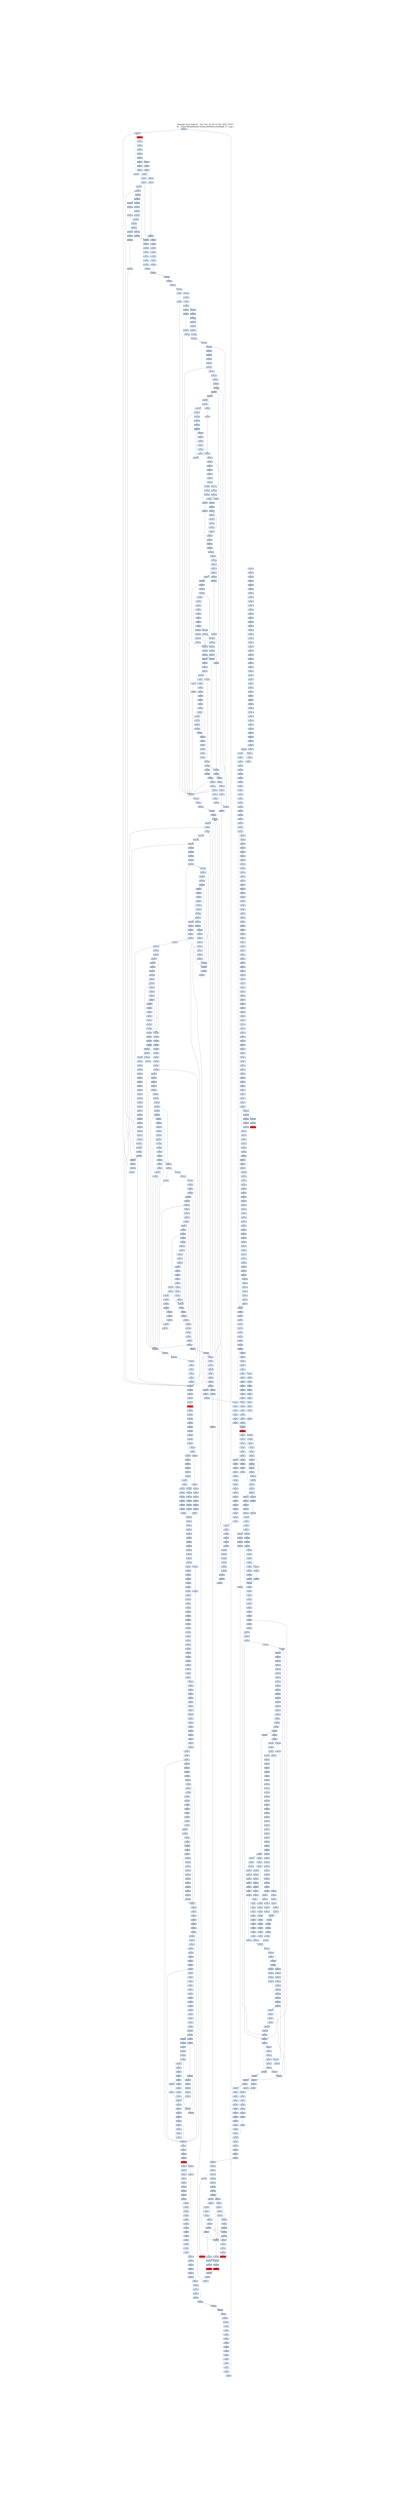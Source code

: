digraph G {
node[shape=rectangle,style=filled,fillcolor=lightsteelblue,color=lightsteelblue]
bgcolor="transparent"
graph [label="Jakstab v0.8.4-devel   Tue Oct 22 03:32:24 CEST 2019\n-m ../Input/Real/linuxCommandsStatic/readlink -b --cpa i", labelloc=t, fontsize=35, pad=30]
"0x0807bfe7"[label="0x0807bfe7\n"];
"0x0807bfe3"[label="0x0807bfe3\n"];
"0x0807bfe2"[label="0x0807bfe2\n"];
"0x0807bfe1"[label="0x0807bfe1\n"];
"0x0807c060"[label="0x0807c060\n"];
"0x0807c064"[label="0x0807c064\n"];
"0x0807c063"[label="0x0807c063\n"];
"0x0807c062"[label="0x0807c062\n"];
"0x0807c061"[label="0x0807c061\n"];
"0x0807c06f"[label="0x0807c06f\n"];
"0x0807c069"[label="0x0807c069\n"];
"0x0807c072"[label="0x0807c072\n"];
"0x0807c07d"[label="0x0807c07d\n"];
"0x0807c079"[label="0x0807c079\n"];
"0x0807c087"[label="0x0807c087\n"];
"0x0807c083"[label="0x0807c083\n"];
"0x0807c08d"[label="0x0807c08d\n"];
"0x0807c08b"[label="0x0807c08b\n"];
"0x0807c089"[label="0x0807c089\n"];
"0x0807c093"[label="0x0807c093\n"];
"0x0807c09f"[label="0x0807c09f\n"];
"0x0804f09f"[label="0x0804f09f\n"];
"0x0807c099"[label="0x0807c099\n"];
"0x0804f0a5"[label="0x0804f0a5\n"];
"0x0807c0a7"[label="0x0807c0a7\n"];
"0x0804f0a8"[label="0x0804f0a8\n"];
"0x0807c0a5"[label="0x0807c0a5\n"];
"0x0804f0ae"[label="0x0804f0ae\n"];
"0x0807c0ab"[label="0x0807c0ab\n"];
"0x0807c0b5"[label="0x0807c0b5\n"];
"0x0804f0b1"[label="0x0804f0b1\n"];
"0x0804f0b3"[label="0x0804f0b3\n"];
"0x0807c0b1"[label="0x0807c0b1\n"];
"0x0807c0bf"[label="0x0807c0bf\n"];
"0x0804f0bf"[label="0x0804f0bf\n"];
"0x0804f0b9"[label="0x0804f0b9\n"];
"0x0807c0bb"[label="0x0807c0bb\n"];
"0x0807c0b9"[label="0x0807c0b9\n"];
"0x0804f0c5"[label="0x0804f0c5\n"];
"0x0807c0c7"[label="0x0807c0c7\n"];
"0x0807c0c5"[label="0x0807c0c5\n"];
"0x0804f0cd"[label="0x0804f0cd\n"];
"0x0807c0cd"[label="0x0807c0cd\n"];
"0x0804f0c9"[label="0x0804f0c9\n"];
"0x0807c0c9"[label="0x0807c0c9\n"];
"0x0807c0d7"[label="0x0807c0d7\n"];
"0x0804f0d8"[label="0x0804f0d8\n"];
"0x0804f0d1"[label="0x0804f0d1\n"];
"0x0807c0d3"[label="0x0807c0d3\n"];
"0x0804f0d4"[label="0x0804f0d4\n"];
"0x0807c0dd"[label="0x0807c0dd\n"];
"0x0804f0d9"[label="0x0804f0d9\n"];
"0x0807c0e8"[label="0x0807c0e8\n"];
"0x0807c0e1"[label="0x0807c0e1\n"];
"0x0807c0f0"[label="0x0807c0f0\n"];
"0x0807c0ec"[label="0x0807c0ec\n"];
"0x0807c0f6"[label="0x0807c0f6\n"];
"0x0807c0fb"[label="0x0807c0fb\n"];
"0x0807c107"[label="0x0807c107\n"];
"0x0807c105"[label="0x0807c105\n"];
"0x0807c101"[label="0x0807c101\n"];
"0x0807c10f"[label="0x0807c10f\n"];
"0x0807c10b"[label="0x0807c10b\n"];
"0x0807c117"[label="0x0807c117\n"];
"0x0807c111"[label="0x0807c111\n"];
"0x0807c11b"[label="0x0807c11b\n"];
"0x0807c125"[label="0x0807c125\n"];
"0x0807c121"[label="0x0807c121\n"];
"0x0807c12d"[label="0x0807c12d\n"];
"0x0807c12b"[label="0x0807c12b\n"];
"0x0807c129"[label="0x0807c129\n"];
"0x0807c137"[label="0x0807c137\n"];
"0x0807c133"[label="0x0807c133\n"];
"0x0807c140"[label="0x0807c140\n"];
"0x0807c13b"[label="0x0807c13b\n"];
"0x312d302e"[label="0x312d302e\n"];
"0x0807c144"[label="0x0807c144\n"];
"0x0807c14d"[label="0x0807c14d\n"];
"0x0807c149"[label="0x0807c149\n"];
"0x0807c158"[label="0x0807c158\n"];
"0x0807c153"[label="0x0807c153\n"];
"0x0807c15d"[label="0x0807c15d\n"];
"0x0807c167"[label="0x0807c167\n"];
"0x0807c162"[label="0x0807c162\n"];
"0x0804f164"[label="0x0804f164\n"];
"0x0804f16d"[label="0x0804f16d\n"];
"0x0807c16d"[label="0x0807c16d\n"];
"0x0804f16a"[label="0x0804f16a\n"];
"0x0807c169"[label="0x0807c169\n"];
"0x0804f16c"[label="0x0804f16c\n"];
"0x0807c177"[label="0x0807c177\n"];
"0x0804f178"[label="0x0804f178\n"];
"0x0804f173"[label="0x0804f173\n"];
"0x0807c172"[label="0x0807c172\n"];
"0x0804f17f"[label="0x0804f17f\n"];
"0x0804f180"[label="0x0804f180\n"];
"0x0807c17c"[label="0x0807c17c\n"];
"0x0804f179"[label="0x0804f179\n"];
"0x0807c185"[label="0x0807c185\n"];
"0x0807c181"[label="0x0807c181\n"];
"0x0807c190"[label="0x0807c190\n"];
"0x0807c18b"[label="0x0807c18b\n"];
"0x0807c195"[label="0x0807c195\n"];
"0x0807c19f"[label="0x0807c19f\n"];
"0x0807c19b"[label="0x0807c19b\n"];
"0x0807c199"[label="0x0807c199\n"];
"0x0807c1a7"[label="0x0807c1a7\n"];
"0x0807c1a5"[label="0x0807c1a5\n"];
"0x0807c1a1"[label="0x0807c1a1\n"];
"0x0807c1b0"[label="0x0807c1b0\n"];
"0x0807c1a9"[label="0x0807c1a9\n"];
"0x0807c1b8"[label="0x0807c1b8\n"];
"0x0807c1b6"[label="0x0807c1b6\n"];
"0x0807c1b3"[label="0x0807c1b3\n"];
"0x0807c1bf"[label="0x0807c1bf\n"];
"0x0807c1c1"[label="0x0807c1c1\n",fillcolor="red"];
"0x0807b9d0"[label="0x0807b9d0\n"];
"0x0807b9d8"[label="0x0807b9d8\n"];
"0x0807b9d6"[label="0x0807b9d6\n"];
"0x0807b9d3"[label="0x0807b9d3\n"];
"0x0807b9de"[label="0x0807b9de\n"];
"0x0807b9dc"[label="0x0807b9dc\n"];
"0x0807b9db"[label="0x0807b9db\n"];
"0x0807b9e8"[label="0x0807b9e8\n"];
"0x0807b9e5"[label="0x0807b9e5\n"];
"0x0807b9e3"[label="0x0807b9e3\n"];
"0x0807b9e1"[label="0x0807b9e1\n"];
"0x0807c1f0"[label="0x0807c1f0\n"];
"0x0807b9ef"[label="0x0807b9ef\n"];
"0x0807c1ee"[label="0x0807c1ee\n"];
"0x0807b9ed"[label="0x0807b9ed\n"];
"0x0807c1eb"[label="0x0807c1eb\n"];
"0x0807b9ea"[label="0x0807b9ea\n"];
"0x0807b9f8"[label="0x0807b9f8\n"];
"0x0807c1f8"[label="0x0807c1f8\n"];
"0x0807c1f4"[label="0x0807c1f4\n"];
"0x0807b9f2"[label="0x0807b9f2\n"];
"0x0807c1f2"[label="0x0807c1f2\n"];
"0x0807b9f1"[label="0x0807b9f1\n"];
"0x0807b9ff"[label="0x0807b9ff\n"];
"0x0807c1fd"[label="0x0807c1fd\n"];
"0x0807b9fd"[label="0x0807b9fd\n"];
"0x0807b9fb"[label="0x0807b9fb\n"];
"0x0807ba07"[label="0x0807ba07\n"];
"0x0807c205"[label="0x0807c205\n"];
"0x0807ba04"[label="0x0807ba04\n"];
"0x0807c203"[label="0x0807c203\n"];
"0x0807ba02"[label="0x0807ba02\n"];
"0x0807c201"[label="0x0807c201\n"];
"0x0807ba10"[label="0x0807ba10\n"];
"0x0807c210"[label="0x0807c210\n"];
"0x0807ba0e"[label="0x0807ba0e\n"];
"0x0807ba0b"[label="0x0807ba0b\n"];
"0x0807c20b"[label="0x0807c20b\n"];
"0x0807ba09"[label="0x0807ba09\n"];
"0x0807ba16"[label="0x0807ba16\n"];
"0x0807ba13"[label="0x0807ba13\n"];
"0x0807ba20"[label="0x0807ba20\n"];
"0x0807c21c"[label="0x0807c21c\n"];
"0x0807ba1b"[label="0x0807ba1b\n",fillcolor="red"];
"0x0807ba1a"[label="0x0807ba1a\n"];
"0x0807ba28"[label="0x0807ba28\n"];
"0x0807ba23"[label="0x0807ba23\n",fillcolor="red"];
"0x0807c221"[label="0x0807c221\n"];
"0x0807ba30"[label="0x0807ba30\n"];
"0x0807ba2f"[label="0x0807ba2f\n"];
"0x0804f22f"[label="0x0804f22f\n"];
"0x0807c22d"[label="0x0807c22d\n"];
"0x0807ba2d"[label="0x0807ba2d\n"];
"0x0807ba2a"[label="0x0807ba2a\n"];
"0x0804f22b"[label="0x0804f22b\n"];
"0x0804f237"[label="0x0804f237\n"];
"0x0807c232"[label="0x0807c232\n"];
"0x0804f233"[label="0x0804f233\n"];
"0x0807ba40"[label="0x0807ba40\n"];
"0x0804f23e"[label="0x0804f23e\n"];
"0x0807c23e"[label="0x0807c23e\n"];
"0x0804f23f"[label="0x0804f23f\n"];
"0x0804f23a"[label="0x0804f23a\n"];
"0x08055a46"[label="0x08055a46\n"];
"0x0807ba46"[label="0x0807ba46\n"];
"0x0804f247"[label="0x0804f247\n"];
"0x0807c243"[label="0x0807c243\n"];
"0x0807ba43"[label="0x0807ba43\n"];
"0x08055a43"[label="0x08055a43\n"];
"0x0804f244"[label="0x0804f244\n"];
"0x0807ba41"[label="0x0807ba41\n"];
"0x0807ba50"[label="0x0807ba50\n"];
"0x0807c24f"[label="0x0807c24f\n"];
"0x0804f24f"[label="0x0804f24f\n"];
"0x0807ba4c"[label="0x0807ba4c\n"];
"0x0804f24a"[label="0x0804f24a\n"];
"0x0807ba4a"[label="0x0807ba4a\n"];
"0x0804f255"[label="0x0804f255\n"];
"0x0807ba57"[label="0x0807ba57\n"];
"0x0804f251"[label="0x0804f251\n"];
"0x0807c254"[label="0x0807c254\n"];
"0x0807ba52"[label="0x0807ba52\n"];
"0x0807ba60"[label="0x0807ba60\n"];
"0x0804f25e"[label="0x0804f25e\n"];
"0x0807ba5b"[label="0x0807ba5b\n",fillcolor="red"];
"0x0804f25b"[label="0x0804f25b\n"];
"0x0807ba5a"[label="0x0807ba5a\n"];
"0x0804f266"[label="0x0804f266\n"];
"0x0807ba66"[label="0x0807ba66\n"];
"0x0807ba65"[label="0x0807ba65\n"];
"0x0804f261"[label="0x0804f261\n"];
"0x0807c264"[label="0x0807c264\n"];
"0x0807ba63"[label="0x0807ba63\n"];
"0x0804f263"[label="0x0804f263\n"];
"0x0804f26d"[label="0x0804f26d\n"];
"0x0807ba6f"[label="0x0807ba6f\n"];
"0x0804ea70"[label="0x0804ea70\n"];
"0x0804f269"[label="0x0804f269\n"];
"0x0807ba6b"[label="0x0807ba6b\n"];
"0x0807c269"[label="0x0807c269\n"];
"0x0804f276"[label="0x0804f276\n"];
"0x0807ba76"[label="0x0807ba76\n"];
"0x0804f278"[label="0x0804f278\n"];
"0x0804ea71"[label="0x0804ea71\n"];
"0x0807ba73"[label="0x0807ba73\n"];
"0x0804ea72"[label="0x0804ea72\n"];
"0x0804f273"[label="0x0804f273\n"];
"0x0804ea73"[label="0x0804ea73\n"];
"0x0804ea74"[label="0x0804ea74\n"];
"0x0804f27d"[label="0x0804f27d\n"];
"0x0807c27e"[label="0x0807c27e\n"];
"0x0804ea7f"[label="0x0804ea7f\n"];
"0x0807ba7c"[label="0x0807ba7c\n"];
"0x0804ea79"[label="0x0804ea79\n"];
"0x0807ba7a"[label="0x0807ba7a\n"];
"0x0807c279"[label="0x0807c279\n"];
"0x0804ea85"[label="0x0804ea85\n"];
"0x0804f287"[label="0x0804f287\n"];
"0x0804ea87"[label="0x0804ea87\n"];
"0x0807ba85"[label="0x0807ba85\n",fillcolor="red"];
"0x0807ba84"[label="0x0807ba84\n"];
"0x0804f283"[label="0x0804f283\n"];
"0x0807ba81"[label="0x0807ba81\n"];
"0x0804f28d"[label="0x0804f28d\n"];
"0x0804ea90"[label="0x0804ea90\n"];
"0x0807c28c"[label="0x0807c28c\n"];
"0x0804ea8a"[label="0x0804ea8a\n"];
"0x0804f28a"[label="0x0804f28a\n"];
"0x0804ea96"[label="0x0804ea96\n"];
"0x0804ea98"[label="0x0804ea98\n"];
"0x0804f292"[label="0x0804f292\n"];
"0x0807c291"[label="0x0807c291\n"];
"0x0804ea9f"[label="0x0804ea9f\n"];
"0x0807c29d"[label="0x0807c29d\n"];
"0x0804ea9a"[label="0x0804ea9a\n"];
"0x0804eaa6"[label="0x0804eaa6\n"];
"0x0804eaa1"[label="0x0804eaa1\n"];
"0x0807c2a2"[label="0x0807c2a2\n"];
"0x0804eaa4"[label="0x0804eaa4\n"];
"0x0807bab0"[label="0x0807bab0\n"];
"0x0807c2ae"[label="0x0807c2ae\n"];
"0x0804eaaf"[label="0x0804eaaf\n"];
"0x0804eaa9"[label="0x0804eaa9\n"];
"0x0804eaac"[label="0x0804eaac\n"];
"0x0804eab5"[label="0x0804eab5\n"];
"0x0807bab7"[label="0x0807bab7\n"];
"0x0804eab8"[label="0x0804eab8\n"];
"0x0804eab2"[label="0x0804eab2\n"];
"0x0807c2b3"[label="0x0807c2b3\n"];
"0x0807bab2"[label="0x0807bab2\n"];
"0x0807bab1"[label="0x0807bab1\n"];
"0x0807babf"[label="0x0807babf\n"];
"0x0807c2bf"[label="0x0807c2bf\n"];
"0x0807babe"[label="0x0807babe\n"];
"0x0804eabf"[label="0x0804eabf\n"];
"0x0807babd"[label="0x0807babd\n"];
"0x0804eaba"[label="0x0804eaba\n"];
"0x0804eabc"[label="0x0804eabc\n"];
"0x0807bac8"[label="0x0807bac8\n"];
"0x0804eac6"[label="0x0804eac6\n"];
"0x0807c2c4"[label="0x0807c2c4\n"];
"0x0804eac2"[label="0x0804eac2\n"];
"0x0807bac2"[label="0x0807bac2\n"];
"0x0804eac4"[label="0x0804eac4\n"];
"0x0807c2d0"[label="0x0807c2d0\n"];
"0x0804eacf"[label="0x0804eacf\n"];
"0x0807bace"[label="0x0807bace\n"];
"0x0804eac9"[label="0x0804eac9\n"];
"0x0807bacc"[label="0x0807bacc\n"];
"0x0807bad6"[label="0x0807bad6\n"];
"0x0804ead8"[label="0x0804ead8\n"];
"0x0807c2d5"[label="0x0807c2d5\n"];
"0x0804ead1"[label="0x0804ead1\n"];
"0x0807bad4"[label="0x0807bad4\n"];
"0x0807bad2"[label="0x0807bad2\n"];
"0x0804eadd"[label="0x0804eadd\n"];
"0x0804eadf"[label="0x0804eadf\n"];
"0x0804eada"[label="0x0804eada\n"];
"0x0807badb"[label="0x0807badb\n"];
"0x0807c2e6"[label="0x0807c2e6\n"];
"0x0804eae8"[label="0x0804eae8\n"];
"0x0807bae5"[label="0x0807bae5\n"];
"0x0807c2e4"[label="0x0807c2e4\n"];
"0x0804eae2"[label="0x0804eae2\n"];
"0x0807bae3"[label="0x0807bae3\n"];
"0x0807c2e1"[label="0x0807c2e1\n"];
"0x0807bae1"[label="0x0807bae1\n"];
"0x0807baf0"[label="0x0807baf0\n"];
"0x0804eaee"[label="0x0804eaee\n"];
"0x0807c2ee"[label="0x0807c2ee\n"];
"0x0807c2ec"[label="0x0807c2ec\n"];
"0x0807baea"[label="0x0807baea\n"];
"0x0807c2ea"[label="0x0807c2ea\n"];
"0x0804eaec"[label="0x0804eaec\n"];
"0x0804eaf5"[label="0x0804eaf5\n"];
"0x0807c2f7"[label="0x0807c2f7\n"];
"0x0807baf6"[label="0x0807baf6\n"];
"0x0804eaf7"[label="0x0804eaf7\n"];
"0x0807baf4"[label="0x0807baf4\n"];
"0x0807c2f3"[label="0x0807c2f3\n"];
"0x0804eaf3"[label="0x0804eaf3\n"];
"0x0807c2f1"[label="0x0807c2f1\n"];
"0x0807bb00"[label="0x0807bb00\n"];
"0x0804eafd"[label="0x0804eafd\n"];
"0x0807c300"[label="0x0807c300\n"];
"0x0807c2fd"[label="0x0807c2fd\n"];
"0x0804eb00"[label="0x0804eb00\n"];
"0x0807bafc"[label="0x0807bafc\n"];
"0x0804eafa"[label="0x0804eafa\n"];
"0x0804eb06"[label="0x0804eb06\n"];
"0x0807bb04"[label="0x0807bb04\n"];
"0x0807c304"[label="0x0807c304\n"];
"0x0807c303"[label="0x0807c303\n"];
"0x0807bb02"[label="0x0807bb02\n"];
"0x0804eb03"[label="0x0804eb03\n"];
"0x0807c302"[label="0x0807c302\n"];
"0x0807c301"[label="0x0807c301\n"];
"0x0807bb0e"[label="0x0807bb0e\n"];
"0x0807bb0a"[label="0x0807bb0a\n"];
"0x0804eb0c"[label="0x0804eb0c\n"];
"0x0807bb18"[label="0x0807bb18\n"];
"0x0804eb17"[label="0x0804eb17\n"];
"0x0807bb15"[label="0x0807bb15\n"];
"0x0804eb12"[label="0x0804eb12\n"];
"0x0807bb12"[label="0x0807bb12\n"];
"0x0804eb14"[label="0x0804eb14\n"];
"0x0807bb20"[label="0x0807bb20\n"];
"0x0807bb1e"[label="0x0807bb1e\n"];
"0x0804eb1f"[label="0x0804eb1f\n"];
"0x0804eb19"[label="0x0804eb19\n"];
"0x0804eb1c"[label="0x0804eb1c\n"];
"0x0804eb25"[label="0x0804eb25\n"];
"0x0807bb28"[label="0x0807bb28\n"];
"0x0807bb26"[label="0x0807bb26\n"];
"0x0807bb30"[label="0x0807bb30\n"];
"0x0804eb2f"[label="0x0804eb2f\n"];
"0x0804eb29"[label="0x0804eb29\n"];
"0x0807bb38"[label="0x0807bb38\n"];
"0x0804eb36"[label="0x0804eb36\n"];
"0x0807bb35"[label="0x0807bb35\n"];
"0x0804eb38"[label="0x0804eb38\n"];
"0x0807bb33"[label="0x0807bb33\n"];
"0x0804eb34"[label="0x0804eb34\n"];
"0x0807bb3f"[label="0x0807bb3f\n"];
"0x0807bb3d"[label="0x0807bb3d\n"];
"0x0804eb3a"[label="0x0804eb3a\n"];
"0x0804eb3c"[label="0x0804eb3c\n"];
"0x0804eb45"[label="0x0804eb45\n"];
"0x0804eb47"[label="0x0804eb47\n"];
"0x0807bb45"[label="0x0807bb45\n"];
"0x0807bb43"[label="0x0807bb43\n"];
"0x0804eb42"[label="0x0804eb42\n"];
"0x0807bb41"[label="0x0807bb41\n"];
"0x0807bb50"[label="0x0807bb50\n"];
"0x0804eb4f"[label="0x0804eb4f\n"];
"0x0807bb4e"[label="0x0807bb4e\n"];
"0x0807bb4b"[label="0x0807bb4b\n"];
"0x0804eb4c"[label="0x0804eb4c\n"];
"0x0807bb58"[label="0x0807bb58\n"];
"0x0804eb55"[label="0x0804eb55\n"];
"0x0804eb57"[label="0x0804eb57\n"];
"0x0807bb54"[label="0x0807bb54\n"];
"0x0804eb52"[label="0x0804eb52\n"];
"0x0807bb5e"[label="0x0807bb5e\n"];
"0x0804eb5f"[label="0x0804eb5f\n"];
"0x0804eb59"[label="0x0804eb59\n"];
"0x0807bb5a"[label="0x0807bb5a\n"];
"0x0807bb67"[label="0x0807bb67\n"];
"0x0804eb68"[label="0x0804eb68\n"];
"0x0807bb64"[label="0x0807bb64\n"];
"0x0804eb63"[label="0x0804eb63\n"];
"0x0807bb70"[label="0x0807bb70\n"];
"0x0807bb6d"[label="0x0807bb6d\n"];
"0x0804eb6c"[label="0x0804eb6c\n"];
"0x0807bb69"[label="0x0807bb69\n"];
"0x0807bb76"[label="0x0807bb76\n"];
"0x0804eb74"[label="0x0804eb74\n"];
"0x0807bb80"[label="0x0807bb80\n"];
"0x0807bb7c"[label="0x0807bb7c\n"];
"0x0807bb7b"[label="0x0807bb7b\n"];
"0x0804eb7c"[label="0x0804eb7c\n"];
"0x0807bb87"[label="0x0807bb87\n"];
"0x0807bb85"[label="0x0807bb85\n"];
"0x0804eb81"[label="0x0804eb81\n"];
"0x0807bb83"[label="0x0807bb83\n"];
"0x0807bb8e"[label="0x0807bb8e\n"];
"0x0804eb89"[label="0x0804eb89\n"];
"0x0807bb8b"[label="0x0807bb8b\n"];
"0x0807bb89"[label="0x0807bb89\n"];
"0x0807bb98"[label="0x0807bb98\n"];
"0x0807bb96"[label="0x0807bb96\n"];
"0x0807bb94"[label="0x0807bb94\n"];
"0x0809c3a0"[label="0x0809c3a0\n"];
"0x0804eb94"[label="0x0804eb94\n"];
"0x0807bb91"[label="0x0807bb91\n"];
"0x0807bb9b"[label="0x0807bb9b\n"];
"0x0804eb9b"[label="0x0804eb9b\n"];
"0x0809c3aa"[label="0x0809c3aa\n"];
"0x0807bba7"[label="0x0807bba7\n"];
"0x0804eba6"[label="0x0804eba6\n"];
"0x0807bba5"[label="0x0807bba5\n"];
"0x0809c3af"[label="0x0809c3af\n"];
"0x0807bba1"[label="0x0807bba1\n"];
"0x0809c3a1"[label="0x0809c3a1\n"];
"0x0807bbad"[label="0x0807bbad\n"];
"0x0804ebb0"[label="0x0804ebb0\n"];
"0x0809c3a6"[label="0x0809c3a6\n"];
"0x0804eba9"[label="0x0804eba9\n"];
"0x0807bbab"[label="0x0807bbab\n"];
"0x0804ebab"[label="0x0804ebab\n"];
"0x0804ebb5"[label="0x0804ebb5\n"];
"0x0809c3b9"[label="0x0809c3b9\n"];
"0x0804ebb7"[label="0x0804ebb7\n"];
"0x0807bbb5"[label="0x0807bbb5\n"];
"0x0807bbb1"[label="0x0807bbb1\n"];
"0x0809c3bf"[label="0x0809c3bf\n"];
"0x0807bbc0"[label="0x0807bbc0\n"];
"0x0804ebbf"[label="0x0804ebbf\n"];
"0x0807bbbc"[label="0x0807bbbc\n"];
"0x0804ebb9"[label="0x0804ebb9\n"];
"0x0809c3b5"[label="0x0809c3b5\n"];
"0x0807bbbb"[label="0x0807bbbb\n"];
"0x0809c3b7"[label="0x0809c3b7\n"];
"0x0804ebbc"[label="0x0804ebbc\n"];
"0x0807bbc8"[label="0x0807bbc8\n"];
"0x0809c3c9"[label="0x0809c3c9\n"];
"0x0804ebc8"[label="0x0804ebc8\n"];
"0x0807bbc5"[label="0x0807bbc5\n"];
"0x0809c3ce"[label="0x0809c3ce\n"];
"0x0804ebc1"[label="0x0804ebc1\n"];
"0x0807bbc3"[label="0x0807bbc3\n"];
"0x0804ebc4"[label="0x0804ebc4\n"];
"0x0807bbd0"[label="0x0807bbd0\n"];
"0x0809c3c1"[label="0x0809c3c1\n"];
"0x0809c3c4"[label="0x0809c3c4\n"];
"0x0804ebcf"[label="0x0804ebcf\n"];
"0x0809c3c3"[label="0x0809c3c3\n"];
"0x0807bbcc"[label="0x0807bbcc\n"];
"0x0807bbca"[label="0x0807bbca\n"];
"0x0809c3c8"[label="0x0809c3c8\n"];
"0x0804ebcc"[label="0x0804ebcc\n"];
"0x0804ebd5"[label="0x0804ebd5\n"];
"0x0807bbd7"[label="0x0807bbd7\n"];
"0x0804ebd8"[label="0x0804ebd8\n"];
"0x0807bbd4"[label="0x0807bbd4\n"];
"0x0807bbdf"[label="0x0807bbdf\n"];
"0x0804ebde"[label="0x0804ebde\n"];
"0x0807bbdd"[label="0x0807bbdd\n"];
"0x0807bbdb"[label="0x0807bbdb\n"];
"0x0804ebdb"[label="0x0804ebdb\n"];
"0x0807bbd9"[label="0x0807bbd9\n"];
"0x0804f3e5"[label="0x0804f3e5\n"];
"0x0804ebe6"[label="0x0804ebe6\n"];
"0x0807bbe7"[label="0x0807bbe7\n"];
"0x0807bbe5"[label="0x0807bbe5\n"];
"0x0804ebe1"[label="0x0804ebe1\n"];
"0x0807bbe3"[label="0x0807bbe3\n"];
"0x0804f3e2"[label="0x0804f3e2\n"];
"0x0807bbe1"[label="0x0807bbe1\n"];
"0x0804ebe4"[label="0x0804ebe4\n"];
"0x0807bbf0"[label="0x0807bbf0\n"];
"0x0804ebe9"[label="0x0804ebe9\n"];
"0x0804ebec"[label="0x0804ebec\n"];
"0x0807bbf8"[label="0x0807bbf8\n"];
"0x0804ebf6"[label="0x0804ebf6\n"];
"0x0807bbf6"[label="0x0807bbf6\n"];
"0x0804ebf1"[label="0x0804ebf1\n"];
"0x0807bbf4"[label="0x0807bbf4\n"];
"0x0807bbf2"[label="0x0807bbf2\n"];
"0x0804ebf4"[label="0x0804ebf4\n"];
"0x0807bbfe"[label="0x0807bbfe\n"];
"0x0804ec00"[label="0x0804ec00\n"];
"0x0804ebf9"[label="0x0804ebf9\n"];
"0x0807bbfb"[label="0x0807bbfb\n"];
"0x0807bc08"[label="0x0807bc08\n"];
"0x0804ec05"[label="0x0804ec05\n"];
"0x0807bc06"[label="0x0807bc06\n"];
"0x0807bc04"[label="0x0807bc04\n"];
"0x0804ec02"[label="0x0804ec02\n"];
"0x0807bc01"[label="0x0807bc01\n"];
"0x0807bc10"[label="0x0807bc10\n"];
"0x0804ec0d"[label="0x0804ec0d\n"];
"0x0804ec10"[label="0x0804ec10\n"];
"0x0804ec09"[label="0x0804ec09\n"];
"0x0807bc0c"[label="0x0807bc0c\n"];
"0x0807bc0a"[label="0x0807bc0a\n"];
"0x0807bc16"[label="0x0807bc16\n"];
"0x0807bc13"[label="0x0807bc13\n"];
"0x080a4c20"[label="0x080a4c20\n"];
"0x0804ec12"[label="0x0804ec12\n"];
"0x0807bc1f"[label="0x0807bc1f\n"];
"0x0804ec20"[label="0x0804ec20\n"];
"0x0804ec19"[label="0x0804ec19\n"];
"0x0807bc1b"[label="0x0807bc1b\n"];
"0x0807bc19"[label="0x0807bc19\n"];
"0x0807bc27"[label="0x0807bc27\n"];
"0x0804ec26"[label="0x0804ec26\n"];
"0x080a4c29"[label="0x080a4c29\n"];
"0x080a4c2f"[label="0x080a4c2f\n"];
"0x0807bc23"[label="0x0807bc23\n"];
"0x0804ec24"[label="0x0804ec24\n"];
"0x0804ec2d"[label="0x0804ec2d\n"];
"0x080a4c23"[label="0x080a4c23\n"];
"0x0807bc2f"[label="0x0807bc2f\n"];
"0x080a4c24"[label="0x080a4c24\n"];
"0x080a4c21"[label="0x080a4c21\n"];
"0x080a4c22"[label="0x080a4c22\n"];
"0x0804ec30"[label="0x0804ec30\n"];
"0x0807bc29"[label="0x0807bc29\n"];
"0x080a4c3c"[label="0x080a4c3c\n"];
"0x0804ec36"[label="0x0804ec36\n"];
"0x0807bc36"[label="0x0807bc36\n",fillcolor="red"];
"0x0807bc35"[label="0x0807bc35\n"];
"0x080a4c3a"[label="0x080a4c3a\n"];
"0x0807bc34"[label="0x0807bc34\n"];
"0x080a4c40"[label="0x080a4c40\n"];
"0x0807bc33"[label="0x0807bc33\n"];
"0x0807bc32"[label="0x0807bc32\n"];
"0x0804ec33"[label="0x0804ec33\n"];
"0x080a4c3e"[label="0x080a4c3e\n"];
"0x0807bc40"[label="0x0807bc40\n"];
"0x0804ec3d"[label="0x0804ec3d\n"];
"0x0804ec3e"[label="0x0804ec3e\n"];
"0x0804ec3f"[label="0x0804ec3f\n"];
"0x0804ec40"[label="0x0804ec40\n",fillcolor="red"];
"0x080a4c32"[label="0x080a4c32\n"];
"0x0804ec3c"[label="0x0804ec3c\n"];
"0x080a4c36"[label="0x080a4c36\n"];
"0x080a4c4b"[label="0x080a4c4b\n"];
"0x0807bc48"[label="0x0807bc48\n"];
"0x0804ec47"[label="0x0804ec47\n"];
"0x0807bc46"[label="0x0807bc46\n"];
"0x080a4c49"[label="0x080a4c49\n"];
"0x080a4c4f"[label="0x080a4c4f\n"];
"0x0807bc44"[label="0x0807bc44\n"];
"0x0804ec41"[label="0x0804ec41\n"];
"0x080a4c4d"[label="0x080a4c4d\n"];
"0x0804ec44"[label="0x0804ec44\n"];
"0x0807dc50"[label="0x0807dc50\n"];
"0x080a4c43"[label="0x080a4c43\n"];
"0x0807bc4f"[label="0x0807bc4f\n"];
"0x0804ec4f"[label="0x0804ec4f\n"];
"0x0807bc4d"[label="0x0807bc4d\n"];
"0x080a4c47"[label="0x080a4c47\n"];
"0x0804ec4a"[label="0x0804ec4a\n"];
"0x0807bc4b"[label="0x0807bc4b\n"];
"0x0804ec4c"[label="0x0804ec4c\n"];
"0x0807bc57"[label="0x0807bc57\n"];
"0x080a4c59"[label="0x080a4c59\n"];
"0x0804ec58"[label="0x0804ec58\n"];
"0x0804ec51"[label="0x0804ec51\n"];
"0x0807bc54"[label="0x0807bc54\n"];
"0x0804ec53"[label="0x0804ec53\n"];
"0x0807bc52"[label="0x0807bc52\n"];
"0x080a4c5e"[label="0x080a4c5e\n"];
"0x0804ec5e"[label="0x0804ec5e\n"];
"0x0807bc5f"[label="0x0807bc5f\n"];
"0x080a4c51"[label="0x080a4c51\n"];
"0x080a4c57"[label="0x080a4c57\n"];
"0x0807bc5b"[label="0x0807bc5b\n"];
"0x0807bc66"[label="0x0807bc66\n"];
"0x080a4c6a"[label="0x080a4c6a\n"];
"0x080a4c70"[label="0x080a4c70\n"];
"0x0804ec63"[label="0x0804ec63\n"];
"0x080a4c6d"[label="0x080a4c6d\n"];
"0x0804ec6e"[label="0x0804ec6e\n"];
"0x0807bc6f"[label="0x0807bc6f\n"];
"0x080a4c64"[label="0x080a4c64\n"];
"0x080a4c61"[label="0x080a4c61\n"];
"0x0804ec70"[label="0x0804ec70\n"];
"0x0804ec69"[label="0x0804ec69\n"];
"0x0807bc6b"[label="0x0807bc6b\n"];
"0x0804ec6b"[label="0x0804ec6b\n"];
"0x080a4c66"[label="0x080a4c66\n"];
"0x080a4c7c"[label="0x080a4c7c\n"];
"0x0804ec77"[label="0x0804ec77\n"];
"0x080a4c7a"[label="0x080a4c7a\n"];
"0x0807bc73"[label="0x0807bc73\n"];
"0x0804ec73"[label="0x0804ec73\n"];
"0x080a4c7e"[label="0x080a4c7e\n"];
"0x0807bc80"[label="0x0807bc80\n"];
"0x080a4c72"[label="0x080a4c72\n"];
"0x0804ec7a"[label="0x0804ec7a\n"];
"0x080a4c78"[label="0x080a4c78\n"];
"0x080a4c76"[label="0x080a4c76\n"];
"0x0804ec7c"[label="0x0804ec7c\n"];
"0x080a4c8b"[label="0x080a4c8b\n"];
"0x0804ec85"[label="0x0804ec85\n"];
"0x080a4c8c"[label="0x080a4c8c\n"];
"0x080a4c89"[label="0x080a4c89\n"];
"0x0807bc86"[label="0x0807bc86\n"];
"0x0804ec88"[label="0x0804ec88\n"];
"0x080a4c8f"[label="0x080a4c8f\n"];
"0x0807bc84"[label="0x0807bc84\n"];
"0x080a4c90"[label="0x080a4c90\n"];
"0x0804ec82"[label="0x0804ec82\n"];
"0x080a4c8d"[label="0x080a4c8d\n"];
"0x0807bc82"[label="0x0807bc82\n"];
"0x080a4c8e"[label="0x080a4c8e\n"];
"0x080a4c84"[label="0x080a4c84\n"];
"0x0804ec8f"[label="0x0804ec8f\n"];
"0x0807bc8e"[label="0x0807bc8e\n"];
"0x080a4c82"[label="0x080a4c82\n"];
"0x080a4c87"[label="0x080a4c87\n"];
"0x0807bc8c"[label="0x0807bc8c\n"];
"0x0804ec8a"[label="0x0804ec8a\n"];
"0x0807bc8a"[label="0x0807bc8a\n"];
"0x0807bc96"[label="0x0807bc96\n"];
"0x080a4c9a"[label="0x080a4c9a\n"];
"0x080a4c9f"[label="0x080a4c9f\n"];
"0x0807bc92"[label="0x0807bc92\n"];
"0x0804ec94"[label="0x0804ec94\n"];
"0x0804ec9d"[label="0x0804ec9d\n"];
"0x080a4c92"[label="0x080a4c92\n"];
"0x0807bc9c"[label="0x0807bc9c\n"];
"0x0804ec9a"[label="0x0804ec9a\n"];
"0x0807bc99"[label="0x0807bc99\n"];
"0x080a4cac"[label="0x080a4cac\n"];
"0x0807bca6"[label="0x0807bca6\n"];
"0x080a4caa"[label="0x080a4caa\n"];
"0x0807bca4"[label="0x0807bca4\n"];
"0x080a4cb0"[label="0x080a4cb0\n"];
"0x0804eca3"[label="0x0804eca3\n"];
"0x0807bca2"[label="0x0807bca2\n"];
"0x0807bcaf"[label="0x0807bcaf\n"];
"0x0804ecae"[label="0x0804ecae\n"];
"0x0804eca9"[label="0x0804eca9\n"];
"0x080a4ca8"[label="0x080a4ca8\n"];
"0x0807bcab"[label="0x0807bcab\n"];
"0x080a4ca5"[label="0x080a4ca5\n"];
"0x0804ecac"[label="0x0804ecac\n"];
"0x080a4cbc"[label="0x080a4cbc\n"];
"0x0807bcb7"[label="0x0807bcb7\n"];
"0x08049cb8"[label="0x08049cb8\n"];
"0x080a4cba"[label="0x080a4cba\n"];
"0x0804ecb1"[label="0x0804ecb1\n"];
"0x080a4cc0"[label="0x080a4cc0\n"];
"0x0807bcb3"[label="0x0807bcb3\n"];
"0x0804ecb4"[label="0x0804ecb4\n"];
"0x0804ecbd"[label="0x0804ecbd\n"];
"0x080a4cb4"[label="0x080a4cb4\n"];
"0x0804ecc0"[label="0x0804ecc0\n"];
"0x0807bcbd"[label="0x0807bcbd\n"];
"0x080a4cb7"[label="0x080a4cb7\n"];
"0x0807bcbb"[label="0x0807bcbb\n"];
"0x0804ecba"[label="0x0804ecba\n"];
"0x08049cbb"[label="0x08049cbb\n"];
"0x0807bcb9"[label="0x0807bcb9\n"];
"0x0804ecc5"[label="0x0804ecc5\n"];
"0x0807bcc8"[label="0x0807bcc8\n"];
"0x080a4cc9"[label="0x080a4cc9\n"];
"0x0807bcc6"[label="0x0807bcc6\n"];
"0x0807bcc4"[label="0x0807bcc4\n"];
"0x080a4cd0"[label="0x080a4cd0\n"];
"0x0807bcc1"[label="0x0807bcc1\n"];
"0x0807bcd0"[label="0x0807bcd0\n"];
"0x0804ecce"[label="0x0804ecce\n"];
"0x0807bcce"[label="0x0807bcce\n"];
"0x0807bccc"[label="0x0807bccc\n"];
"0x0807bcca"[label="0x0807bcca\n"];
"0x0804eccc"[label="0x0804eccc\n"];
"0x080a4cc6"[label="0x080a4cc6\n"];
"0x0807bcd8"[label="0x0807bcd8\n"];
"0x080a4cdc"[label="0x080a4cdc\n"];
"0x080a4cd9"[label="0x080a4cd9\n"];
"0x0804ecd1"[label="0x0804ecd1\n"];
"0x0807bcd2"[label="0x0807bcd2\n"];
"0x080a4cdd"[label="0x080a4cdd\n"];
"0x0807bce0"[label="0x0807bce0\n"];
"0x080a4cd3"[label="0x080a4cd3\n"];
"0x0807bcde"[label="0x0807bcde\n"];
"0x0804ece0"[label="0x0804ece0\n"];
"0x080a4cd7"[label="0x080a4cd7\n"];
"0x0807bcdc"[label="0x0807bcdc\n"];
"0x0807bcda"[label="0x0807bcda\n"];
"0x0804ece5"[label="0x0804ece5\n"];
"0x080a4ce9"[label="0x080a4ce9\n"];
"0x0807bce6"[label="0x0807bce6\n"];
"0x0807bce3"[label="0x0807bce3\n"];
"0x080a4ced"[label="0x080a4ced\n"];
"0x0807bcf0"[label="0x0807bcf0\n"];
"0x080a4ce3"[label="0x080a4ce3\n"];
"0x0804eced"[label="0x0804eced\n"];
"0x0807bcee"[label="0x0807bcee\n"];
"0x080a4ce1"[label="0x080a4ce1\n"];
"0x0804ecf0"[label="0x0804ecf0\n"];
"0x0807bcec"[label="0x0807bcec\n"];
"0x080a4ce7"[label="0x080a4ce7\n"];
"0x0804ecea"[label="0x0804ecea\n"];
"0x0804eceb"[label="0x0804eceb\n"];
"0x0804ecec"[label="0x0804ecec\n"];
"0x0807bce9"[label="0x0807bce9\n"];
"0x080a4cfb"[label="0x080a4cfb\n"];
"0x0804ecf6"[label="0x0804ecf6\n"];
"0x0807bcf5"[label="0x0807bcf5\n"];
"0x080a4cff"[label="0x080a4cff\n"];
"0x0807bcf3"[label="0x0807bcf3\n"];
"0x080a4cfd"[label="0x080a4cfd\n"];
"0x0807bd00"[label="0x0807bd00\n"];
"0x080a4cf3"[label="0x080a4cf3\n"];
"0x0804ecfe"[label="0x0804ecfe\n"];
"0x080a4cf1"[label="0x080a4cf1\n"];
"0x0807bcfe"[label="0x0807bcfe\n"];
"0x080a4cf2"[label="0x080a4cf2\n"];
"0x080a4cf8"[label="0x080a4cf8\n"];
"0x0804ecfa"[label="0x0804ecfa\n"];
"0x0807bcfa"[label="0x0807bcfa\n"];
"0x0804ecfc"[label="0x0804ecfc\n"];
"0x0807bd08"[label="0x0807bd08\n"];
"0x080a4d0a"[label="0x080a4d0a\n"];
"0x080a4d0f"[label="0x080a4d0f\n"];
"0x0807bd04"[label="0x0807bd04\n"];
"0x0807bd02"[label="0x0807bd02\n"];
"0x0804ed0d"[label="0x0804ed0d\n"];
"0x0807bd0f"[label="0x0807bd0f\n"];
"0x080a4d01"[label="0x080a4d01\n"];
"0x0804ed09"[label="0x0804ed09\n"];
"0x0807bd0b"[label="0x0807bd0b\n"];
"0x080a4d05"[label="0x080a4d05\n"];
"0x0807bd18"[label="0x0807bd18\n"];
"0x0804ed18"[label="0x0804ed18\n"];
"0x0807bd14"[label="0x0807bd14\n"];
"0x080a4d20"[label="0x080a4d20\n"];
"0x0804ed13"[label="0x0804ed13\n"];
"0x0807bd20"[label="0x0807bd20\n"];
"0x080a4d11"[label="0x080a4d11\n"];
"0x0804ed1f"[label="0x0804ed1f\n"];
"0x0807c51e"[label="0x0807c51e\n"];
"0x080a4d17"[label="0x080a4d17\n"];
"0x0807bd19"[label="0x0807bd19\n"];
"0x0807c528"[label="0x0807c528\n"];
"0x080a4d2b"[label="0x080a4d2b\n"];
"0x0804ed26"[label="0x0804ed26\n"];
"0x0807bd26"[label="0x0807bd26\n"];
"0x080a4d30"[label="0x080a4d30\n"];
"0x0807bd23"[label="0x0807bd23\n"];
"0x080a4d2d"[label="0x080a4d2d\n"];
"0x0807c522"[label="0x0807c522\n"];
"0x0807bd2f"[label="0x0807bd2f\n"];
"0x080a4d24"[label="0x080a4d24\n"];
"0x0807bd2d"[label="0x0807bd2d\n"];
"0x080a4d22"[label="0x080a4d22\n"];
"0x0807bd2b"[label="0x0807bd2b\n"];
"0x080a4d28"[label="0x080a4d28\n"];
"0x0807bd29"[label="0x0807bd29\n"];
"0x0804ed2c"[label="0x0804ed2c\n"];
"0x0807bd38"[label="0x0807bd38\n"];
"0x080a4d3c"[label="0x080a4d3c\n"];
"0x0804ed37"[label="0x0804ed37\n"];
"0x080a4d3a"[label="0x080a4d3a\n"];
"0x080a4d40"[label="0x080a4d40\n"];
"0x0807bd33"[label="0x0807bd33\n"];
"0x0804ed33"[label="0x0804ed33\n"];
"0x0807bd31"[label="0x0807bd31\n"];
"0x080a4d3e"[label="0x080a4d3e\n"];
"0x080a4d33"[label="0x080a4d33\n"];
"0x0807bd3f"[label="0x0807bd3f\n"];
"0x0804ed3f"[label="0x0804ed3f\n"];
"0x0807bd3d"[label="0x0807bd3d\n"];
"0x0804ed39"[label="0x0804ed39\n"];
"0x080a4d37"[label="0x080a4d37\n"];
"0x080a4d35"[label="0x080a4d35\n"];
"0x080a4d4b"[label="0x080a4d4b\n"];
"0x0804ed47"[label="0x0804ed47\n"];
"0x0807bd46"[label="0x0807bd46\n"];
"0x080a4d4f"[label="0x080a4d4f\n"];
"0x0807bd44"[label="0x0807bd44\n"];
"0x0804ed41"[label="0x0804ed41\n"];
"0x0807bd41"[label="0x0807bd41\n"];
"0x0804ed44"[label="0x0804ed44\n"];
"0x0804ed4e"[label="0x0804ed4e\n"];
"0x080a4d44"[label="0x080a4d44\n"];
"0x0804ed4f"[label="0x0804ed4f\n"];
"0x0807bd4e"[label="0x0807bd4e\n"];
"0x0807bd4d"[label="0x0807bd4d\n"];
"0x0804ed49"[label="0x0804ed49\n"];
"0x080a4d48"[label="0x080a4d48\n"];
"0x0804ed4b"[label="0x0804ed4b\n"];
"0x0807bd4a"[label="0x0807bd4a\n"];
"0x0807bd57"[label="0x0807bd57\n"];
"0x080a4d5c"[label="0x080a4d5c\n"];
"0x0804ed57"[label="0x0804ed57\n"];
"0x0807bd52"[label="0x0807bd52\n"];
"0x080a4d5e"[label="0x080a4d5e\n"];
"0x0804ed54"[label="0x0804ed54\n"];
"0x0807cd60"[label="0x0807cd60\n"];
"0x0804b55d"[label="0x0804b55d\n"];
"0x080a4d51"[label="0x080a4d51\n"];
"0x0807bd5e"[label="0x0807bd5e\n"];
"0x0804b560"[label="0x0804b560\n"];
"0x080a4d57"[label="0x080a4d57\n"];
"0x0804b559"[label="0x0804b559\n"];
"0x0807bd5b"[label="0x0807bd5b\n"];
"0x0804ed5b"[label="0x0804ed5b\n"];
"0x0804b55c"[label="0x0804b55c\n",fillcolor="red"];
"0x0807cd67"[label="0x0807cd67\n"];
"0x0804ed66"[label="0x0804ed66\n"];
"0x080a4d69"[label="0x080a4d69\n"];
"0x0804ed61"[label="0x0804ed61\n"];
"0x080a4d70"[label="0x080a4d70\n"];
"0x0807bd63"[label="0x0807bd63\n"];
"0x0807cd62"[label="0x0807cd62\n"];
"0x0804ed64"[label="0x0804ed64\n"];
"0x0807bd61"[label="0x0807bd61\n"];
"0x0807cd61"[label="0x0807cd61\n"];
"0x0807cd70"[label="0x0807cd70\n"];
"0x0804ed6e"[label="0x0804ed6e\n"];
"0x0807bd6f"[label="0x0807bd6f\n"];
"0x080a4d64"[label="0x080a4d64\n"];
"0x080a4d61"[label="0x080a4d61\n"];
"0x0807cd6d"[label="0x0807cd6d\n"];
"0x0804ed70"[label="0x0804ed70\n"];
"0x0807bd6d"[label="0x0807bd6d\n"];
"0x080a4d66"[label="0x080a4d66\n"];
"0x0804ed6c"[label="0x0804ed6c\n"];
"0x0807bd69"[label="0x0807bd69\n"];
"0x0807cd78"[label="0x0807cd78\n"];
"0x0804ed75"[label="0x0804ed75\n"];
"0x080a4d7b"[label="0x080a4d7b\n"];
"0x0807bd78"[label="0x0807bd78\n"];
"0x0807cd76"[label="0x0807cd76\n"];
"0x080a4d80"[label="0x080a4d80\n"];
"0x0807bd72"[label="0x0807bd72\n"];
"0x080a4d73"[label="0x080a4d73\n"];
"0x0807cd80"[label="0x0807cd80\n"];
"0x0807bd80"[label="0x0807bd80\n"];
"0x0804ed7e"[label="0x0804ed7e\n"];
"0x0807cd7f"[label="0x0807cd7f\n"];
"0x0804ed80"[label="0x0804ed80\n"];
"0x0807cd7c"[label="0x0807cd7c\n"];
"0x080a4d78"[label="0x080a4d78\n"];
"0x0804ed7b"[label="0x0804ed7b\n"];
"0x0807cd7a"[label="0x0807cd7a\n"];
"0x080a4d76"[label="0x080a4d76\n"];
"0x0807bd79"[label="0x0807bd79\n"];
"0x0807bd88"[label="0x0807bd88\n"];
"0x0807cd88"[label="0x0807cd88\n"];
"0x0804ed86"[label="0x0804ed86\n"];
"0x0807bd85"[label="0x0807bd85\n"];
"0x080a4d90"[label="0x080a4d90\n"];
"0x0807cd81"[label="0x0807cd81\n"];
"0x0804ed84"[label="0x0804ed84\n"];
"0x0807bd90"[label="0x0807bd90\n"];
"0x080a4d83"[label="0x080a4d83\n"];
"0x0807bd8e"[label="0x0807bd8e\n"];
"0x0804ed90"[label="0x0804ed90\n"];
"0x080a4d88"[label="0x080a4d88\n"];
"0x0804ed8a"[label="0x0804ed8a\n"];
"0x0807bd8b"[label="0x0807bd8b\n"];
"0x0807bd98"[label="0x0807bd98\n"];
"0x0804ed96"[label="0x0804ed96\n"];
"0x0804ed98"[label="0x0804ed98\n"];
"0x0807bd94"[label="0x0807bd94\n"];
"0x0804ed92"[label="0x0804ed92\n"];
"0x080a4d9e"[label="0x080a4d9e\n"];
"0x0804ed9d"[label="0x0804ed9d\n"];
"0x0807bd9f"[label="0x0807bd9f\n"];
"0x080a4d94"[label="0x080a4d94\n"];
"0x0807bd9d"[label="0x0807bd9d\n"];
"0x0807bd9a"[label="0x0807bd9a\n"];
"0x080a4d96"[label="0x080a4d96\n"];
"0x080a4dab"[label="0x080a4dab\n"];
"0x0804eda6"[label="0x0804eda6\n"];
"0x0807bda7"[label="0x0807bda7\n"];
"0x080a4da9"[label="0x080a4da9\n"];
"0x0807bda5"[label="0x0807bda5\n"];
"0x0804eda8"[label="0x0804eda8\n"];
"0x0804eda3"[label="0x0804eda3\n"];
"0x0807bda1"[label="0x0807bda1\n"];
"0x080a4dae"[label="0x080a4dae\n"];
"0x080a4da3"[label="0x080a4da3\n"];
"0x0804edad"[label="0x0804edad\n"];
"0x0807bdab"[label="0x0807bdab\n"];
"0x080a4dbb"[label="0x080a4dbb\n"];
"0x0807bdb8"[label="0x0807bdb8\n"];
"0x0804edb6"[label="0x0804edb6\n"];
"0x080a4db9"[label="0x080a4db9\n"];
"0x0804edb8"[label="0x0804edb8\n"];
"0x080a4dba"[label="0x080a4dba\n"];
"0x0807bdb5"[label="0x0807bdb5\n"];
"0x080a4dc0"[label="0x080a4dc0\n"];
"0x0804edb3"[label="0x0804edb3\n"];
"0x0807bdb1"[label="0x0807bdb1\n"];
"0x080a4db3"[label="0x080a4db3\n"];
"0x080795c0"[label="0x080795c0\n"];
"0x0807bdbf"[label="0x0807bdbf\n"];
"0x080a4db1"[label="0x080a4db1\n"];
"0x0804edc0"[label="0x0804edc0\n"];
"0x0807bdbd"[label="0x0807bdbd\n"];
"0x080a4db8"[label="0x080a4db8\n"];
"0x0804edba"[label="0x0804edba\n"];
"0x080a4db5"[label="0x080a4db5\n"];
"0x080a4db6"[label="0x080a4db6\n"];
"0x080a4dcc"[label="0x080a4dcc\n"];
"0x0807bdc7"[label="0x0807bdc7\n"];
"0x080a4dca"[label="0x080a4dca\n"];
"0x0807bdc5"[label="0x0807bdc5\n"];
"0x0804edc8"[label="0x0804edc8\n"];
"0x080795c4"[label="0x080795c4\n"];
"0x080795c3"[label="0x080795c3\n"];
"0x0807bdc3"[label="0x0807bdc3\n"];
"0x080a4dd0"[label="0x080a4dd0\n"];
"0x080795c2"[label="0x080795c2\n"];
"0x080795c1"[label="0x080795c1\n"];
"0x0807bdc1"[label="0x0807bdc1\n"];
"0x0807bdd0"[label="0x0807bdd0\n"];
"0x080a4dc4"[label="0x080a4dc4\n"];
"0x080795cf"[label="0x080795cf\n"];
"0x0804edd0"[label="0x0804edd0\n"];
"0x0807bdcc"[label="0x0807bdcc\n"];
"0x080a4dc7"[label="0x080a4dc7\n"];
"0x0807bdcb"[label="0x0807bdcb\n"];
"0x0807bdc9"[label="0x0807bdc9\n"];
"0x080795c9"[label="0x080795c9\n"];
"0x0807bdd8"[label="0x0807bdd8\n"];
"0x080a4ddb"[label="0x080a4ddb\n"];
"0x080795d8"[label="0x080795d8\n"];
"0x0807bdd3"[label="0x0807bdd3\n"];
"0x080a4de0"[label="0x080a4de0\n"];
"0x080795d2"[label="0x080795d2\n"];
"0x0804edd3"[label="0x0804edd3\n"];
"0x0807bde0"[label="0x0807bde0\n"];
"0x080795df"[label="0x080795df\n"];
"0x0807bdde"[label="0x0807bdde\n"];
"0x0804eddf"[label="0x0804eddf\n"];
"0x080795dc"[label="0x080795dc\n"];
"0x0804edd9"[label="0x0804edd9\n"];
"0x0807bddc"[label="0x0807bddc\n"];
"0x080a4dd8"[label="0x080a4dd8\n"];
"0x0807bdda"[label="0x0807bdda\n"];
"0x0807bde8"[label="0x0807bde8\n"];
"0x0804ede5"[label="0x0804ede5\n"];
"0x08049de7"[label="0x08049de7\n"];
"0x0807bde4"[label="0x0807bde4\n"];
"0x080795e3"[label="0x080795e3\n"];
"0x0807bde2"[label="0x0807bde2\n"];
"0x080a4ded"[label="0x080a4ded\n"];
"0x080795e1"[label="0x080795e1\n"];
"0x080795f0"[label="0x080795f0\n"];
"0x0807bdee"[label="0x0807bdee\n"];
"0x080795ed"[label="0x080795ed\n"];
"0x0807bdec"[label="0x0807bdec\n"];
"0x08049dea"[label="0x08049dea\n"];
"0x080795eb"[label="0x080795eb\n"];
"0x080a4de8"[label="0x080a4de8\n"];
"0x0804edeb"[label="0x0804edeb\n"];
"0x080795e9"[label="0x080795e9\n"];
"0x080795f7"[label="0x080795f7\n"];
"0x0804edf6"[label="0x0804edf6\n"];
"0x0807bdf6"[label="0x0807bdf6\n"];
"0x0804edf8"[label="0x0804edf8\n"];
"0x0804edf1"[label="0x0804edf1\n"];
"0x080795f2"[label="0x080795f2\n"];
"0x0807bdf2"[label="0x0807bdf2\n"];
"0x0804edf4"[label="0x0804edf4\n"];
"0x080795fe"[label="0x080795fe\n"];
"0x080795fc"[label="0x080795fc\n"];
"0x0804edfa"[label="0x0804edfa\n"];
"0x0807bdfb"[label="0x0807bdfb\n"];
"0x080795fa"[label="0x080795fa\n"];
"0x0804edfc"[label="0x0804edfc\n"];
"0x08079608"[label="0x08079608\n"];
"0x08079606"[label="0x08079606\n"];
"0x0807be05"[label="0x0807be05\n"];
"0x0804ee01"[label="0x0804ee01\n"];
"0x08079604"[label="0x08079604\n"];
"0x0804ee04"[label="0x0804ee04\n"];
"0x08079601"[label="0x08079601\n"];
"0x0804ee0d"[label="0x0804ee0d\n"];
"0x0807be0f"[label="0x0807be0f\n"];
"0x0807960f"[label="0x0807960f\n"];
"0x0804ee09"[label="0x0804ee09\n"];
"0x0807960c"[label="0x0807960c\n"];
"0x0807be0a"[label="0x0807be0a\n"];
"0x0807960a"[label="0x0807960a\n"];
"0x0804ee16"[label="0x0804ee16\n"];
"0x0807be15"[label="0x0807be15\n"];
"0x0807be13"[label="0x0807be13\n"];
"0x08079613"[label="0x08079613\n"];
"0x0804ee13"[label="0x0804ee13\n"];
"0x0807be11"[label="0x0807be11\n"];
"0x08079611"[label="0x08079611\n"];
"0x08079620"[label="0x08079620\n"];
"0x0807be1e"[label="0x0807be1e\n"];
"0x0804ee19"[label="0x0804ee19\n"];
"0x0807be1b"[label="0x0807be1b\n"];
"0x0804ee1b"[label="0x0804ee1b\n"];
"0x08079619"[label="0x08079619\n"];
"0x0807be19"[label="0x0807be19\n"];
"0x0804ee25"[label="0x0804ee25\n"];
"0x08079628"[label="0x08079628\n"];
"0x0807be26"[label="0x0807be26\n"];
"0x0804ee27"[label="0x0804ee27\n"];
"0x08079625"[label="0x08079625\n"];
"0x0804ee22"[label="0x0804ee22\n"];
"0x0807be22"[label="0x0807be22\n"];
"0x08079630"[label="0x08079630\n"];
"0x0807be2e"[label="0x0807be2e\n"];
"0x0807962e"[label="0x0807962e\n"];
"0x0807962d"[label="0x0807962d\n"];
"0x0807be2c"[label="0x0807be2c\n"];
"0x0807962c"[label="0x0807962c\n"];
"0x0807962b"[label="0x0807962b\n"];
"0x0807962a"[label="0x0807962a\n"];
"0x0804ee2b"[label="0x0804ee2b\n"];
"0x0807be37"[label="0x0807be37\n"];
"0x08079636"[label="0x08079636\n"];
"0x0804ee38"[label="0x0804ee38\n"];
"0x08079635"[label="0x08079635\n"];
"0x0807be34"[label="0x0807be34\n"];
"0x0804ee31"[label="0x0804ee31\n"];
"0x08079633"[label="0x08079633\n"];
"0x08079640"[label="0x08079640\n"];
"0x0807be3f"[label="0x0807be3f\n"];
"0x0807963e"[label="0x0807963e\n"];
"0x0804ee40"[label="0x0804ee40\n"];
"0x0807be3d"[label="0x0807be3d\n"];
"0x0807963b"[label="0x0807963b\n"];
"0x0804ee3c"[label="0x0804ee3c\n"];
"0x08079648"[label="0x08079648\n"];
"0x0807be48"[label="0x0807be48\n"];
"0x08079647"[label="0x08079647\n"];
"0x0804ee46"[label="0x0804ee46\n"];
"0x08079645"[label="0x08079645\n"];
"0x0804ee48"[label="0x0804ee48\n"];
"0x08079642"[label="0x08079642\n"];
"0x08079650"[label="0x08079650\n"];
"0x0807be4f"[label="0x0807be4f\n"];
"0x0804ee4f"[label="0x0804ee4f\n"];
"0x0807be4c"[label="0x0807be4c\n"];
"0x0807964b"[label="0x0807964b\n"];
"0x0804ee4b"[label="0x0804ee4b\n"];
"0x0807964a"[label="0x0807964a\n"];
"0x0807be4a"[label="0x0807be4a\n"];
"0x08079649"[label="0x08079649\n"];
"0x0807be58"[label="0x0807be58\n"];
"0x0804ee55"[label="0x0804ee55\n"];
"0x0807be56"[label="0x0807be56\n"];
"0x08079656"[label="0x08079656\n"];
"0x08079654"[label="0x08079654\n"];
"0x0804ee51"[label="0x0804ee51\n"];
"0x0807be53"[label="0x0807be53\n"];
"0x08079652"[label="0x08079652\n"];
"0x0804ee54"[label="0x0804ee54\n"];
"0x0807be60"[label="0x0807be60\n"];
"0x08051e60"[label="0x08051e60\n"];
"0x0804ee60"[label="0x0804ee60\n"];
"0x0807be5c"[label="0x0807be5c\n"];
"0x0804ee5b"[label="0x0804ee5b\n"];
"0x0804ee5c"[label="0x0804ee5c\n"];
"0x08079659"[label="0x08079659\n"];
"0x0807be66"[label="0x0807be66\n"];
"0x0807be64"[label="0x0807be64\n"];
"0x0804ee61"[label="0x0804ee61\n"];
"0x08051e61"[label="0x08051e61\n"];
"0x0804ee63"[label="0x0804ee63\n"];
"0x0807be70"[label="0x0807be70\n"];
"0x0807be69"[label="0x0807be69\n"];
"0x0807be77"[label="0x0807be77\n"];
"0x0807be75"[label="0x0807be75\n"];
"0x0807be72"[label="0x0807be72\n"];
"0x0807be80"[label="0x0807be80\n"];
"0x0807be7e"[label="0x0807be7e\n"];
"0x0807be79"[label="0x0807be79\n"];
"0x0807be88"[label="0x0807be88\n"];
"0x0807be86"[label="0x0807be86\n"];
"0x0807be84"[label="0x0807be84\n"];
"0x080aee90"[label="0x080aee90\n"];
"0x0807be82"[label="0x0807be82\n"];
"0x0807be90"[label="0x0807be90\n"];
"0x080aee9b"[label="0x080aee9b\n"];
"0x0807be98"[label="0x0807be98\n"];
"0x0807be96"[label="0x0807be96\n"];
"0x0807be94"[label="0x0807be94\n"];
"0x080aee9f"[label="0x080aee9f\n"];
"0x0807be92"[label="0x0807be92\n"];
"0x080aee93"[label="0x080aee93\n"];
"0x080aee94"[label="0x080aee94\n"];
"0x0807be9e"[label="0x0807be9e\n"];
"0x080aee91"[label="0x080aee91\n"];
"0x080aee92"[label="0x080aee92\n"];
"0x080aee97"[label="0x080aee97\n"];
"0x0807be9b"[label="0x0807be9b\n"];
"0x0807bea8"[label="0x0807bea8\n"];
"0x080aeeab"[label="0x080aeeab\n"];
"0x080aeea9"[label="0x080aeea9\n"];
"0x0807bea6"[label="0x0807bea6\n"];
"0x0807bea4"[label="0x0807bea4\n"];
"0x080aeead"[label="0x080aeead\n"];
"0x0807bea1"[label="0x0807bea1\n"];
"0x0807beb0"[label="0x0807beb0\n"];
"0x080aeea3"[label="0x080aeea3\n"];
"0x0807bead"[label="0x0807bead\n"];
"0x080aeea7"[label="0x080aeea7\n"];
"0x0807beab"[label="0x0807beab\n"];
"0x0807beb8"[label="0x0807beb8\n"];
"0x080aeeb9"[label="0x080aeeb9\n"];
"0x0807beb6"[label="0x0807beb6\n"];
"0x0807beb3"[label="0x0807beb3\n"];
"0x080aeec0"[label="0x080aeec0\n"];
"0x080aeebe"[label="0x080aeebe\n"];
"0x080aeeb3"[label="0x080aeeb3\n"];
"0x0807bec0"[label="0x0807bec0\n"];
"0x080aeeb7"[label="0x080aeeb7\n"];
"0x0807bebc"[label="0x0807bebc\n"];
"0x080aeeb5"[label="0x080aeeb5\n"];
"0x080aeecc"[label="0x080aeecc\n"];
"0x080aeeca"[label="0x080aeeca\n"];
"0x0807bec4"[label="0x0807bec4\n"];
"0x080aeed0"[label="0x080aeed0\n"];
"0x080aeece"[label="0x080aeece\n"];
"0x080aeec4"[label="0x080aeec4\n"];
"0x0807bece"[label="0x0807bece\n"];
"0x080aeec2"[label="0x080aeec2\n"];
"0x080aeec8"[label="0x080aeec8\n"];
"0x0807beca"[label="0x0807beca\n"];
"0x080aeec6"[label="0x080aeec6\n"];
"0x080aeedb"[label="0x080aeedb\n"];
"0x080aeed9"[label="0x080aeed9\n"];
"0x0807bed6"[label="0x0807bed6\n"];
"0x080aeeda"[label="0x080aeeda\n"];
"0x080aeee0"[label="0x080aeee0\n"];
"0x0807bed2"[label="0x0807bed2\n"];
"0x0807bee0"[label="0x0807bee0\n"];
"0x080aeed4"[label="0x080aeed4\n"];
"0x080aeed2"[label="0x080aeed2\n"];
"0x080aeed7"[label="0x080aeed7\n"];
"0x080aeed8"[label="0x080aeed8\n"];
"0x0807bedb"[label="0x0807bedb\n"];
"0x0807bee5"[label="0x0807bee5\n"];
"0x080aeeea"[label="0x080aeeea\n"];
"0x080aeef0"[label="0x080aeef0\n"];
"0x0807bee3"[label="0x0807bee3\n"];
"0x080aeee4"[label="0x080aeee4\n"];
"0x0807beef"[label="0x0807beef\n"];
"0x080aeee2"[label="0x080aeee2\n"];
"0x0807beed"[label="0x0807beed\n"];
"0x080aeee7"[label="0x080aeee7\n"];
"0x0807beeb"[label="0x0807beeb\n"];
"0x0807bee9"[label="0x0807bee9\n"];
"0x080aeefb"[label="0x080aeefb\n"];
"0x0807bef6"[label="0x0807bef6\n"];
"0x080aeef9"[label="0x080aeef9\n"];
"0x080aeeff"[label="0x080aeeff\n"];
"0x0807bef2"[label="0x0807bef2\n"];
"0x0807beff"[label="0x0807beff\n"];
"0x080aeef2"[label="0x080aeef2\n"];
"0x0807befd"[label="0x0807befd\n"];
"0x080aeef7"[label="0x080aeef7\n"];
"0x080aef0b"[label="0x080aef0b\n"];
"0x0807bf08"[label="0x0807bf08\n"];
"0x080aef09"[label="0x080aef09\n"];
"0x0807bf05"[label="0x0807bf05\n"];
"0x080aef0d"[label="0x080aef0d\n"];
"0x0807bf01"[label="0x0807bf01\n"];
"0x0807bf10"[label="0x0807bf10\n"];
"0x080aef03"[label="0x080aef03\n"];
"0x080aef01"[label="0x080aef01\n"];
"0x0807bf0e"[label="0x0807bf0e\n"];
"0x0807bf0a"[label="0x0807bf0a\n"];
"0x080aef05"[label="0x080aef05\n"];
"0x080aef1b"[label="0x080aef1b\n"];
"0x080aef19"[label="0x080aef19\n"];
"0x0807bf15"[label="0x0807bf15\n"];
"0x080aef1f"[label="0x080aef1f\n"];
"0x080aef13"[label="0x080aef13\n"];
"0x080aef11"[label="0x080aef11\n"];
"0x0807bf1d"[label="0x0807bf1d\n"];
"0x080aef17"[label="0x080aef17\n"];
"0x080aef15"[label="0x080aef15\n"];
"0x0807bf19"[label="0x0807bf19\n"];
"0x080aef2b"[label="0x080aef2b\n"];
"0x080aef29"[label="0x080aef29\n"];
"0x0807bf26"[label="0x0807bf26\n"];
"0x080aef2f"[label="0x080aef2f\n"];
"0x0807bf22"[label="0x0807bf22\n"];
"0x080aef23"[label="0x080aef23\n"];
"0x080aef21"[label="0x080aef21\n"];
"0x0807bf2e"[label="0x0807bf2e\n"];
"0x08048730"[label="0x08048730\n"];
"0x080aef27"[label="0x080aef27\n"];
"0x0807bf2a"[label="0x0807bf2a\n"];
"0x080aef25"[label="0x080aef25\n"];
"0x08048735"[label="0x08048735\n"];
"0x080aef3b"[label="0x080aef3b\n"];
"0x0807bf36"[label="0x0807bf36\n"];
"0x080aef39"[label="0x080aef39\n"];
"0x08048738"[label="0x08048738\n"];
"0x080aef3f"[label="0x080aef3f\n"];
"0x08048732"[label="0x08048732\n"];
"0x08048733"[label="0x08048733\n"];
"0x080aef3d"[label="0x080aef3d\n"];
"0x0807bf32"[label="0x0807bf32\n"];
"0x080aef33"[label="0x080aef33\n"];
"0x080aef31"[label="0x080aef31\n"];
"0x08048740"[label="0x08048740\n"];
"0x0807bf3d"[label="0x0807bf3d\n"];
"0x080aef37"[label="0x080aef37\n"];
"0x08048739"[label="0x08048739\n"];
"0x0804873a"[label="0x0804873a\n"];
"0x0804873b"[label="0x0804873b\n"];
"0x0807bf3a"[label="0x0807bf3a\n"];
"0x08048746"[label="0x08048746\n"];
"0x080aef4c"[label="0x080aef4c\n"];
"0x080aef4a"[label="0x080aef4a\n"];
"0x0809bf50"[label="0x0809bf50\n"];
"0x080aef4e"[label="0x080aef4e\n"];
"0x0807bf41"[label="0x0807bf41\n"];
"0x080aef43"[label="0x080aef43\n"];
"0x0804874d"[label="0x0804874d\n"];
"0x0807bf4f"[label="0x0807bf4f\n"];
"0x080aef41"[label="0x080aef41\n"];
"0x080aef47"[label="0x080aef47\n"];
"0x080aef45"[label="0x080aef45\n"];
"0x0804874c"[label="0x0804874c\n"];
"0x08048755"[label="0x08048755\n"];
"0x08048756"[label="0x08048756\n"];
"0x0807bf57"[label="0x0807bf57\n"];
"0x080aef60"[label="0x080aef60\n"];
"0x08048753"[label="0x08048753\n"];
"0x08048754"[label="0x08048754\n"];
"0x080aef53"[label="0x080aef53\n"];
"0x0804875d"[label="0x0804875d\n"];
"0x080aef54"[label="0x080aef54\n"];
"0x080aef51"[label="0x080aef51\n"];
"0x080aef52"[label="0x080aef52\n"];
"0x0807bf5c"[label="0x0807bf5c\n"];
"0x0809bf55"[label="0x0809bf55\n"];
"0x080aef55"[label="0x080aef55\n"];
"0x0804875c"[label="0x0804875c\n"];
"0x080aef6b"[label="0x080aef6b\n"];
"0x080aef6c"[label="0x080aef6c\n"];
"0x0807bf67"[label="0x0807bf67\n"];
"0x08048766"[label="0x08048766\n"];
"0x080aef69"[label="0x080aef69\n"];
"0x080aef6a"[label="0x080aef6a\n"];
"0x0807bf63"[label="0x0807bf63\n"];
"0x080aef70"[label="0x080aef70\n"];
"0x08048763"[label="0x08048763\n"];
"0x080aef6d"[label="0x080aef6d\n"];
"0x0807bf61"[label="0x0807bf61\n"];
"0x0807bf6f"[label="0x0807bf6f\n"];
"0x080aef64"[label="0x080aef64\n"];
"0x080aef62"[label="0x080aef62\n"];
"0x08048770"[label="0x08048770\n"];
"0x0807bf6b"[label="0x0807bf6b\n"];
"0x080aef66"[label="0x080aef66\n"];
"0x0807bf78"[label="0x0807bf78\n"];
"0x0807bf76"[label="0x0807bf76\n"];
"0x080aef7a"[label="0x080aef7a\n"];
"0x080aef7f"[label="0x080aef7f\n"];
"0x0807bf74"[label="0x0807bf74\n"];
"0x080aef80"[label="0x080aef80\n"];
"0x080aef7d"[label="0x080aef7d\n"];
"0x080aef7e"[label="0x080aef7e\n"];
"0x0807bf71"[label="0x0807bf71\n"];
"0x080aef74"[label="0x080aef74\n"];
"0x0807bf7e"[label="0x0807bf7e\n"];
"0x080aef72"[label="0x080aef72\n"];
"0x08048780"[label="0x08048780\n"];
"0x0807bf7b"[label="0x0807bf7b\n"];
"0x080aef78"[label="0x080aef78\n"];
"0x080aef76"[label="0x080aef76\n"];
"0x0807bf88"[label="0x0807bf88\n"];
"0x080aef8c"[label="0x080aef8c\n"];
"0x0807bf86"[label="0x0807bf86\n"];
"0x080aef8a"[label="0x080aef8a\n"];
"0x0807bf84"[label="0x0807bf84\n"];
"0x080aef90"[label="0x080aef90\n"];
"0x08048783"[label="0x08048783\n",fillcolor="red"];
"0x0807bf81"[label="0x0807bf81\n"];
"0x080aef8e"[label="0x080aef8e\n"];
"0x0807bf8f"[label="0x0807bf8f\n"];
"0x080aef81"[label="0x080aef81\n"];
"0x0807bf8b"[label="0x0807bf8b\n"];
"0x080aef88"[label="0x080aef88\n"];
"0x080aefa0"[label="0x080aefa0\n"];
"0x0807bf92"[label="0x0807bf92\n"];
"0x080aef92"[label="0x080aef92\n"];
"0x080aef97"[label="0x080aef97\n"];
"0x0807bf9a"[label="0x0807bf9a\n"];
"0x0807bfa6"[label="0x0807bfa6\n"];
"0x0807bfa1"[label="0x0807bfa1\n"];
"0x080aefa4"[label="0x080aefa4\n"];
"0x080aefa2"[label="0x080aefa2\n"];
"0x0807bfac"[label="0x0807bfac\n"];
"0x0807bfaa"[label="0x0807bfaa\n"];
"0x0807bfb2"[label="0x0807bfb2\n"];
"0x0807bfc0"[label="0x0807bfc0\n"];
"0x0807bfc8"[label="0x0807bfc8\n"];
"0x0807bfcd"[label="0x0807bfcd\n"];
"0x0807bfd1"[label="0x0807bfd1\n"];
"0x0807bfe0"[label="0x0807bfe0\n"];
"0x08079633" -> "0x08079635" [color="#000000"];
"0x0807bcc4" -> "0x0807bcc6" [color="#000000"];
"0x0807be86" -> "0x0807be88" [color="#000000"];
"0x0804ed18" -> "0x0804ed1f" [color="#000000"];
"0x0804ed66" -> "0x0804ed6c" [color="#000000"];
"0x0807ba07" -> "0x0807ba09" [color="#000000"];
"0x0807bf8f" -> "0x0807bf92" [color="#000000"];
"0x0804ec00" -> "0x0804ec02" [color="#000000"];
"0x0807bacc" -> "0x0807bace" [color="#000000"];
"0x0804ec12" -> "0x0804ec19" [color="#000000"];
"0x0807c210" -> "0x0807c21c" [color="#000000"];
"0x0804edd0" -> "0x0804edd3" [color="#000000"];
"0x0807c144" -> "0x0807c149" [color="#000000"];
"0x080aef2f" -> "0x080aef31" [color="#000000"];
"0x0807c167" -> "0x0807c169" [color="#000000"];
"0x0804ec6e" -> "0x0804ec70" [color="#000000"];
"0x0807bf6b" -> "0x0807bf6f" [color="#000000"];
"0x0804ea8a" -> "0x0804ec58" [color="#000000"];
"0x0807be88" -> "0x0807be98" [color="#000000"];
"0x080a4c72" -> "0x080a4c76" [color="#000000"];
"0x0807cd61" -> "0x0807cd62" [color="#000000"];
"0x0807be92" -> "0x0807be94" [color="#000000"];
"0x08079645" -> "0x08079647" [color="#000000"];
"0x080aeea7" -> "0x080aeea9" [color="#000000"];
"0x0807c0b1" -> "0x0807c0b5" [color="#000000"];
"0x0807bd2b" -> "0x0807bd20" [color="#000000"];
"0x080a4db9" -> "0x080a4dba" [color="#000000"];
"0x0804eceb" -> "0x0804ecec" [color="#000000"];
"0x0807c0f0" -> "0x0807c0f6" [color="#000000"];
"0x0809c3bf" -> "0x0809c3c1" [color="#000000"];
"0x0804eab5" -> "0x0804eab8" [color="#000000"];
"0x0807c12d" -> "0x0807c133" [color="#000000"];
"0x0804ee16" -> "0x0804ee19" [color="#000000"];
"0x080aef81" -> "0x080a4cf8" [color="#000000"];
"0x0804ec3d" -> "0x0804ec3e" [color="#000000"];
"0x0804eb25" -> "0x0804eb29" [color="#000000"];
"0x0807c528" -> "0x0807c20b" [color="#000000"];
"0x0807bcde" -> "0x0807bcf5" [color="#000000"];
"0x0807ba5b" -> "0x0807bc6b" [color="#000000"];
"0x08049cb8" -> "0x08049cbb" [color="#000000"];
"0x0807bdb5" -> "0x0807bdb8" [color="#000000"];
"0x0807ba41" -> "0x0807ba43" [color="#000000"];
"0x080a4c59" -> "0x080a4c5e" [color="#000000"];
"0x0807bc4d" -> "0x0807bcab" [color="#000000"];
"0x0804ed98" -> "0x0807cd60" [color="#000000"];
"0x080aeea3" -> "0x080aeea7" [color="#000000"];
"0x0804f24a" -> "0x0804f24f" [color="#000000"];
"0x0807bcc6" -> "0x0807bcc8" [color="#000000"];
"0x0807be22" -> "0x0807be26" [color="#000000"];
"0x0807bc54" -> "0x0807bc57" [color="#000000"];
"0x080a4c47" -> "0x080a4c49" [color="#000000"];
"0x0807bf78" -> "0x0807bf7b" [color="#000000"];
"0x0807bbe1" -> "0x0807bbe3" [color="#000000"];
"0x0807c1b8" -> "0x0807c1bf" [color="#000000"];
"0x0807bd19" -> "0x0807bd20" [color="#000000"];
"0x0807bbc0" -> "0x0807bbc3" [color="#000000"];
"0x0807c302" -> "0x0807c303" [color="#000000"];
"0x0807bd02" -> "0x0807bd04" [color="#000000"];
"0x08048753" -> "0x08048754" [color="#000000"];
"0x0807c21c" -> "0x0807c221" [color="#000000"];
"0x0807bf84" -> "0x0807bf86" [color="#000000"];
"0x0807c2e1" -> "0x0807c2e4" [color="#000000"];
"0x080a4c70" -> "0x080a4c72" [color="#000000"];
"0x0807ba28" -> "0x0807b9f1" [color="#000000"];
"0x0807ba63" -> "0x0807ba65" [color="#000000"];
"0x0804f0d8" -> "0x0804f0d9" [color="#000000"];
"0x0807bece" -> "0x0807bed2" [color="#000000"];
"0x0807bd31" -> "0x0807bd33" [color="#000000"];
"0x0807bc8e" -> "0x0807bc92" [color="#000000"];
"0x0804eca9" -> "0x0804ecac" [color="#000000"];
"0x08079611" -> "0x08079613" [color="#000000"];
"0x0807bbd0" -> "0x0807bbd4" [color="#000000"];
"0x0804ee25" -> "0x0804ee27" [color="#000000"];
"0x080aef1b" -> "0x080aef1f" [color="#000000"];
"0x080795f2" -> "0x0809c3a0" [color="#000000"];
"0x080a4d70" -> "0x080a4d73" [color="#000000"];
"0x0807bef2" -> "0x0807bef6" [color="#000000"];
"0x0804eaf3" -> "0x0804eaf5" [color="#000000"];
"0x0807ba46" -> "0x0807ba4a" [color="#000000"];
"0x080aeeb7" -> "0x080aeec4" [color="#000000"];
"0x08048733" -> "0x08048735" [color="#000000"];
"0x0807bb9b" -> "0x0807bd2f" [color="#000000"];
"0x0807be2e" -> "0x0807be34" [color="#000000"];
"0x0804ed7b" -> "0x0804ed7e" [color="#000000"];
"0x0804ebf4" -> "0x0804ebf6" [color="#000000"];
"0x0807bcce" -> "0x0807bcf5" [color="#000000"];
"0x0807bac2" -> "0x0807bac8" [color="#000000"];
"0x0807bdc3" -> "0x0807be0a" [color="#000000"];
"0x08048763" -> "0x08048766" [color="#000000"];
"0x0807bc96" -> "0x0807bc99" [color="#000000"];
"0x0807bbc3" -> "0x0807bbc5" [color="#000000"];
"0x0804ebbf" -> "0x0804ebe6" [color="#000000"];
"0x0807bb50" -> "0x0807bb54" [color="#000000"];
"0x0807be84" -> "0x0807bead" [color="#000000"];
"0x0807be2e" -> "0x0807bf4f" [color="#000000"];
"0x0807c08b" -> "0x0807c08d" [color="#000000"];
"0x0807be77" -> "0x0807bedb" [color="#000000"];
"0x0807be05" -> "0x0807baf0" [color="#000000"];
"0x0807bdc7" -> "0x0807bde4" [color="#000000"];
"0x0804ec7a" -> "0x0804ec7c" [color="#000000"];
"0x080795fe" -> "0x08079601" [color="#000000"];
"0x0804ed57" -> "0x0804ed5b" [color="#000000"];
"0x0807c1fd" -> "0x0807c201" [color="#000000"];
"0x08048766" -> "0x08048740" [color="#000000"];
"0x0804eb3a" -> "0x0804eb3c" [color="#000000"];
"0x0804eb94" -> "0x0804eb9b" [color="#000000"];
"0x0807bdcb" -> "0x0807bdcc" [color="#000000"];
"0x0807c107" -> "0x0807c10b" [color="#000000"];
"0x0807c2d5" -> "0x0807c2e1" [color="#000000"];
"0x0807c105" -> "0x0807c107" [color="#000000"];
"0x0804eb45" -> "0x0804eb47" [color="#000000"];
"0x0804f25e" -> "0x0804f261" [color="#000000"];
"0x0804ecf6" -> "0x0804ecfa" [color="#000000"];
"0x0804eb34" -> "0x0804eb36" [color="#000000"];
"0x0804eb1f" -> "0x0804ec63" [color="#000000"];
"0x0807bbc8" -> "0x0807bbca" [color="#000000"];
"0x0804ed37" -> "0x0804ed39" [color="#000000"];
"0x080a4d22" -> "0x080a4d01" [color="#000000"];
"0x0804eac6" -> "0x0804eac9" [color="#000000"];
"0x080a4cf2" -> "0x080a4cf3" [color="#000000"];
"0x0807bdf2" -> "0x0807bdf6" [color="#000000"];
"0x0804eaf7" -> "0x0804eafa" [color="#000000"];
"0x0807bc06" -> "0x0807bc08" [color="#000000"];
"0x080a4ce3" -> "0x080a4ce7" [color="#000000"];
"0x080aeecc" -> "0x080aeece" [color="#000000"];
"0x0807bd5e" -> "0x0807bd61" [color="#000000"];
"0x080a4c7e" -> "0x080a4c82" [color="#000000"];
"0x080795c2" -> "0x080795c3" [color="#000000"];
"0x080aef47" -> "0x080aef4a" [color="#000000"];
"0x0804eabf" -> "0x0804eac2" [color="#000000"];
"0x0804eb4c" -> "0x0804eb4f" [color="#000000"];
"0x080795eb" -> "0x080795ed" [color="#000000"];
"0x0807bc0c" -> "0x0807bc10" [color="#000000"];
"0x0807bd29" -> "0x0807bd2b" [color="#000000"];
"0x0804ed8a" -> "0x0804ed90" [color="#000000"];
"0x0807bd9d" -> "0x0807bd9f" [color="#000000"];
"0x0804ec63" -> "0x0804ec69" [color="#000000"];
"0x0807bbb1" -> "0x0807bbb5" [color="#000000"];
"0x0804ebd8" -> "0x0804ebdb" [color="#000000"];
"0x0807c23e" -> "0x0807c243" [color="#000000"];
"0x0804ee04" -> "0x0804ee09" [color="#000000"];
"0x0807bb96" -> "0x0807bb80" [color="#000000"];
"0x0807bdbf" -> "0x0807be0a" [color="#000000"];
"0x0807bddc" -> "0x0807bdde" [color="#000000"];
"0x080795e1" -> "0x080795e3" [color="#000000"];
"0x080aefa4" -> "0x080aef64" [color="#000000"];
"0x0807bb15" -> "0x0807bb18" [color="#000000"];
"0x0807bae3" -> "0x0807bae5" [color="#000000"];
"0x0807c137" -> "0x0807c13b" [color="#000000"];
"0x0804ed13" -> "0x08048770" [color="#000000"];
"0x0807c069" -> "0x0807c06f" [color="#000000"];
"0x080a4c3c" -> "0x080a4c3e" [color="#000000"];
"0x0807dc50" -> "0x0804b559" [color="#000000"];
"0x0804ecb1" -> "0x0804ecb4" [color="#000000"];
"0x080aef76" -> "0x080aef78" [color="#000000"];
"0x0807ba40" -> "0x0807ba41" [color="#000000"];
"0x0804ed75" -> "0x0804ed7b" [color="#000000"];
"0x0804ec4c" -> "0x0804ec4f" [color="#000000"];
"0x0807bc29" -> "0x0807bafc" [color="#000000"];
"0x0807ba65" -> "0x0807ba66" [color="#000000"];
"0x0807bbad" -> "0x0807bbb1" [color="#000000"];
"0x0804ebd5" -> "0x0804ebd8" [color="#000000"];
"0x0807bd2d" -> "0x0807bcb3" [color="#000000"];
"0x0804ea87" -> "0x0804ea8a" [color="#000000"];
"0x0807bd00" -> "0x0807bd02" [color="#000000"];
"0x08079620" -> "0x08079625" [color="#000000"];
"0x0807be79" -> "0x0807be7e" [color="#000000"];
"0x0807bb9b" -> "0x0807bba1" [color="#000000"];
"0x0807bead" -> "0x0807beb0" [color="#000000"];
"0x0804eddf" -> "0x0804ede5" [color="#000000"];
"0x0807c24f" -> "0x0807c254" [color="#000000"];
"0x080a4d11" -> "0x080a4c7e" [color="#000000"];
"0x0807bad6" -> "0x0807badb" [color="#000000"];
"0x080aef0d" -> "0x080aef11" [color="#000000"];
"0x0804875d" -> "0x0804ece0" [color="#000000"];
"0x0807bdd3" -> "0x0807bdd8" [color="#000000"];
"0x080a4d9e" -> "0x080a4da3" [color="#000000"];
"0x0807ba4a" -> "0x0807ba60" [color="#000000"];
"0x0807b9e5" -> "0x0807b9e8" [color="#000000"];
"0x0804ed96" -> "0x0804ed98" [color="#000000"];
"0x0807c0d7" -> "0x0807c0dd" [color="#000000"];
"0x0807baf4" -> "0x0807baf6" [color="#000000"];
"0x080aef41" -> "0x080aef43" [color="#000000"];
"0x0807bf26" -> "0x0807bf2a" [color="#000000"];
"0x0807bb41" -> "0x0807bb43" [color="#000000"];
"0x0804eb52" -> "0x0804eb55" [color="#000000"];
"0x0804ecbd" -> "0x0804ecc0" [color="#000000"];
"0x0807bb00" -> "0x0807bb02" [color="#000000"];
"0x080aef01" -> "0x080aef03" [color="#000000"];
"0x0804eaba" -> "0x0804eabc" [color="#000000"];
"0x0807be9e" -> "0x0807bea1" [color="#000000"];
"0x0804eba6" -> "0x0804eba9" [color="#000000"];
"0x080a4c3a" -> "0x080a4c3c" [color="#000000"];
"0x0807be56" -> "0x0807be48" [color="#000000"];
"0x0804eadf" -> "0x0804eae2" [color="#000000"];
"0x0807be19" -> "0x0807be1b" [color="#000000"];
"0x0807bbf4" -> "0x0807bbf6" [color="#000000"];
"0x0807bc0a" -> "0x0807bc40" [color="#000000"];
"0x080795fc" -> "0x080795fe" [color="#000000"];
"0x0807bc01" -> "0x0807bc04" [color="#000000"];
"0x0807bca4" -> "0x0807bca6" [color="#000000"];
"0x0807bc82" -> "0x0807bc84" [color="#000000"];
"0x0807bf74" -> "0x0807bf76" [color="#000000"];
"0x08079608" -> "0x0807960a" [color="#000000"];
"0x0804eccc" -> "0x0804ec8a" [color="#000000"];
"0x0807bd78" -> "0x0807bd79" [color="#000000"];
"0x0807bb67" -> "0x0807bba1" [color="#000000"];
"0x0804f276" -> "0x0804f278" [color="#000000"];
"0x080aef92" -> "0x080aef97" [color="#000000"];
"0x0807963b" -> "0x0807963e" [color="#000000"];
"0x08049cbb" -> "0x0804ece5" [color="#000000"];
"0x080a4c51" -> "0x080a4c57" [color="#000000"];
"0x0807bb3f" -> "0x0807bb41" [color="#000000"];
"0x0807bf7b" -> "0x0807bf7e" [color="#000000"];
"0x0804eb19" -> "0x0804eb1c" [color="#000000"];
"0x0807cd70" -> "0x0807cd76" [color="#000000"];
"0x0807c232" -> "0x0807c23e" [color="#000000"];
"0x0804ee38" -> "0x0804ee3c" [color="#000000"];
"0x0807bc80" -> "0x0807bc82" [color="#000000"];
"0x08079611" -> "0x08079630" [color="#000000"];
"0x0809c3c4" -> "0x0807963b" [color="#000000"];
"0x0807bd46" -> "0x0807bd4a" [color="#000000"];
"0x0807bb80" -> "0x0807bb83" [color="#000000"];
"0x0807c1ee" -> "0x0807c1f0" [color="#000000"];
"0x0807bbf8" -> "0x0807bbfb" [color="#000000"];
"0x0807be37" -> "0x0807be3d" [color="#000000"];
"0x0807bfe1" -> "0x0807bfe2" [color="#000000"];
"0x080aee97" -> "0x080aee9b" [color="#000000"];
"0x08048746" -> "0x0804874c" [color="#000000"];
"0x0807bba7" -> "0x0807bbab" [color="#000000"];
"0x0807bc32" -> "0x0807bc33" [color="#000000"];
"0x0807bdc1" -> "0x0807bdc3" [color="#000000"];
"0x0804ec77" -> "0x0804ec7a" [color="#000000"];
"0x0804f28d" -> "0x0804f292" [color="#000000"];
"0x0807bf1d" -> "0x0807bdb8" [color="#000000"];
"0x0807c2b3" -> "0x0807c2bf" [color="#000000"];
"0x0807be9b" -> "0x0807be9e" [color="#000000"];
"0x08055a46" -> "0x0807bab7" [color="#000000"];
"0x0807c060" -> "0x0807c061" [color="#000000"];
"0x0804f233" -> "0x0804f237" [color="#000000"];
"0x080a4c8d" -> "0x080a4c8e" [color="#000000"];
"0x0804eb12" -> "0x0804eb14" [color="#000000"];
"0x0807ba4c" -> "0x0807ba50" [color="#000000"];
"0x0807babd" -> "0x0807babe" [color="#000000"];
"0x080a4c6a" -> "0x080a4c6d" [color="#000000"];
"0x0807bb20" -> "0x0807bb26" [color="#000000"];
"0x080a4de8" -> "0x080a4ded" [color="#000000"];
"0x0804f22b" -> "0x0804f22f" [color="#000000"];
"0x0807bbe3" -> "0x0807bbe5" [color="#000000"];
"0x0804f247" -> "0x0804f24a" [color="#000000"];
"0x0807bc6b" -> "0x0807bc6f" [color="#000000"];
"0x0807b9d6" -> "0x0807ba20" [color="#000000"];
"0x080a4c32" -> "0x080a4c36" [color="#000000"];
"0x0804edad" -> "0x0804edb3" [color="#000000"];
"0x0804ecce" -> "0x0804ecd1" [color="#000000"];
"0x0804f3e2" -> "0x0804f3e5" [color="#000000"];
"0x0804ec05" -> "0x0804ec09" [color="#000000"];
"0x0807be2c" -> "0x0807be2e" [color="#000000"];
"0x0807bdbf" -> "0x0807bdc1" [color="#000000"];
"0x0804ec24" -> "0x0804ec36" [color="#000000"];
"0x0807beed" -> "0x0807beef" [color="#000000"];
"0x0807cd7f" -> "0x0807cd80" [color="#000000"];
"0x080a4c3e" -> "0x080a4c40" [color="#000000"];
"0x0804eb36" -> "0x0804eb38" [color="#000000"];
"0x0807bd0f" -> "0x0807bc4f" [color="#000000"];
"0x0804eaa6" -> "0x0804eaa9" [color="#000000"];
"0x0809c3c4" -> "0x080795f7" [color="#000000"];
"0x0807b9ef" -> "0x0807b9f1" [color="#000000"];
"0x0804ee54" -> "0x0804ee55" [color="#000000"];
"0x0804eb47" -> "0x0804eb4c" [color="#000000"];
"0x080aef19" -> "0x080aef1b" [color="#000000"];
"0x0807bb04" -> "0x0807bb0a" [color="#000000"];
"0x080aef4c" -> "0x080aef4e" [color="#000000"];
"0x0804875c" -> "0x0804875d" [color="#000000"];
"0x0807c099" -> "0x0807c09f" [color="#000000"];
"0x080aef8a" -> "0x080aef92" [color="#000000"];
"0x080795ed" -> "0x080795f0" [color="#000000"];
"0x080aef97" -> "0x080aef64" [color="#000000"];
"0x080795c1" -> "0x080795c2" [color="#000000"];
"0x080aeed7" -> "0x080aeed8" [color="#000000"];
"0x0807bdb8" -> "0x0807bdbd" [color="#000000"];
"0x080aeeb9" -> "0x080aeebe" [color="#000000"];
"0x0804f0b9" -> "0x0804f0bf" [color="#000000"];
"0x0804f0b3" -> "0x0804edf1" [color="#000000"];
"0x0807beef" -> "0x0807bef2" [color="#000000"];
"0x0804ec4a" -> "0x0804ec4c" [color="#000000"];
"0x0807be13" -> "0x0807be15" [color="#000000"];
"0x0807bb89" -> "0x0807bba1" [color="#000000"];
"0x080aeed0" -> "0x080aeed2" [color="#000000"];
"0x0807bd18" -> "0x0807bd19" [color="#000000"];
"0x0807bb70" -> "0x0807bb76" [color="#000000"];
"0x0807c087" -> "0x0807c089" [color="#000000"];
"0x0804ee31" -> "0x0804ee38" [color="#000000"];
"0x080a4cd0" -> "0x080a4cd3" [color="#000000"];
"0x0807c2e4" -> "0x0807c2e6" [color="#000000"];
"0x0807ba4a" -> "0x0807ba4c" [color="#000000"];
"0x080a4c87" -> "0x080a4c89" [color="#000000"];
"0x080a4cb0" -> "0x080a4cb4" [color="#000000"];
"0x0807bcaf" -> "0x0807bcb3" [color="#000000"];
"0x08079636" -> "0x0809c3a0" [color="#000000"];
"0x0807bc08" -> "0x0807bc0a" [color="#000000"];
"0x080a4d30" -> "0x080a4d33" [color="#000000"];
"0x0807bbd7" -> "0x0807bbd9" [color="#000000"];
"0x08079642" -> "0x08079645" [color="#000000"];
"0x0804ec40" -> "0x0804f244" [color="#000000"];
"0x080795d2" -> "0x080795d8" [color="#000000"];
"0x0804edf4" -> "0x0804edf6" [color="#000000"];
"0x0804f278" -> "0x0804f27d" [color="#000000"];
"0x0807bd8e" -> "0x0807bd90" [color="#000000"];
"0x0807bd98" -> "0x0807bd9a" [color="#000000"];
"0x080a4de0" -> "0x080a4de8" [color="#000000"];
"0x0807ba43" -> "0x0807ba46" [color="#000000"];
"0x0804ed70" -> "0x0804ed75" [color="#000000"];
"0x080a4dba" -> "0x080a4dbb" [color="#000000"];
"0x0807cd60" -> "0x0807cd61" [color="#000000"];
"0x0804eb57" -> "0x0804eb59" [color="#000000"];
"0x080a4ced" -> "0x080a4cf1" [color="#000000"];
"0x0807960f" -> "0x08079611" [color="#000000"];
"0x0804edb6" -> "0x0804edb8" [color="#000000"];
"0x0804ed41" -> "0x0804ed44" [color="#000000"];
"0x0807bc9c" -> "0x0807bca2" [color="#000000"];
"0x0807bc10" -> "0x0807bc13" [color="#000000"];
"0x0807bf0e" -> "0x0807beb8" [color="#000000"];
"0x080aef70" -> "0x080aef72" [color="#000000"];
"0x080a4c7a" -> "0x080a4c7c" [color="#000000"];
"0x080a4d88" -> "0x080a4c66" [color="#000000"];
"0x0807bca6" -> "0x0807bb43" [color="#000000"];
"0x0807be4a" -> "0x0807be58" [color="#000000"];
"0x080a4c24" -> "0x08048780" [color="#000000"];
"0x0807bd9f" -> "0x0807bda1" [color="#000000"];
"0x0807ba1b" -> "0x0807ba57" [color="#000000"];
"0x0804eb00" -> "0x0804eb03" [color="#000000"];
"0x0807c2c4" -> "0x0807c2d0" [color="#000000"];
"0x0807bbe1" -> "0x0807bc10" [color="#000000"];
"0x0804ec85" -> "0x0804ec88" [color="#000000"];
"0x0807bc35" -> "0x0807bc36" [color="#000000"];
"0x0807bdde" -> "0x0807bde0" [color="#000000"];
"0x0807bb02" -> "0x0807bb04" [color="#000000"];
"0x0807bc4f" -> "0x0807bc52" [color="#000000"];
"0x0807c19b" -> "0x0807c19f" [color="#000000"];
"0x0807bb7b" -> "0x0807bb7c" [color="#000000"];
"0x0804eaa1" -> "0x0804eaa4" [color="#000000"];
"0x080a4cff" -> "0x080a4d20" [color="#000000"];
"0x0804eaa4" -> "0x0804eaa6" [color="#000000"];
"0x0807beb8" -> "0x0807bebc" [color="#000000"];
"0x080a4cdc" -> "0x080a4cdd" [color="#000000"];
"0x0807ba2a" -> "0x0807ba2d" [color="#000000"];
"0x08048740" -> "0x08048746" [color="#000000"];
"0x0807bb33" -> "0x0807bb35" [color="#000000"];
"0x0807bf76" -> "0x0807bf78" [color="#000000"];
"0x080a4c22" -> "0x080a4c23" [color="#000000"];
"0x080aef09" -> "0x080aef0b" [color="#000000"];
"0x080a4caa" -> "0x080a4cac" [color="#000000"];
"0x08079640" -> "0x08079620" [color="#000000"];
"0x080aef80" -> "0x080aef81" [color="#000000"];
"0x0804edfc" -> "0x0804ea70" [color="#000000"];
"0x0804ed64" -> "0x0804ed92" [color="#000000"];
"0x0807bb43" -> "0x0807bb45" [color="#000000"];
"0x0807bf01" -> "0x0807bf05" [color="#000000"];
"0x080795e1" -> "0x080795ed" [color="#000000"];
"0x080a4d51" -> "0x080a4d57" [color="#000000"];
"0x0804ec51" -> "0x0804ec53" [color="#000000"];
"0x0807c203" -> "0x0807c205" [color="#000000"];
"0x080aef31" -> "0x080aef33" [color="#000000"];
"0x080a4ce9" -> "0x080a4ced" [color="#000000"];
"0x080aef37" -> "0x080aef39" [color="#000000"];
"0x0809c3b7" -> "0x0809c3b9" [color="#000000"];
"0x0807bdcc" -> "0x0807bdd0" [color="#000000"];
"0x0804edeb" -> "0x0804f22b" [color="#000000"];
"0x0804edc0" -> "0x0804edc8" [color="#000000"];
"0x08079604" -> "0x08079606" [color="#000000"];
"0x080aef45" -> "0x080aefa0" [color="#000000"];
"0x080aef7e" -> "0x080aef7f" [color="#000000"];
"0x0807bda7" -> "0x0807bdab" [color="#000000"];
"0x08079650" -> "0x08079652" [color="#000000"];
"0x0804f287" -> "0x0804f28a" [color="#000000"];
"0x0807bcc6" -> "0x0807bcf0" [color="#000000"];
"0x0809c3c3" -> "0x0809c3c4" [color="#000000"];
"0x0807c2f1" -> "0x0807c2f3" [color="#000000"];
"0x0804ebf4" -> "0x0804ebb0" [color="#000000"];
"0x0807be80" -> "0x0807be82" [color="#000000"];
"0x080a4cfd" -> "0x080a4cff" [color="#000000"];
"0x0807bdda" -> "0x0807bddc" [color="#000000"];
"0x0807bc29" -> "0x0807bc2f" [color="#000000"];
"0x080a4cd7" -> "0x080a4d57" [color="#000000"];
"0x080aef2b" -> "0x080aef2f" [color="#000000"];
"0x080a4c5e" -> "0x080a4c61" [color="#000000"];
"0x0807962b" -> "0x0807962c" [color="#000000"];
"0x080a4d80" -> "0x080a4d83" [color="#000000"];
"0x0804ee19" -> "0x0804ee1b" [color="#000000"];
"0x0807bb7c" -> "0x0807bb80" [color="#000000"];
"0x0807bcca" -> "0x0807bcf5" [color="#000000"];
"0x08048738" -> "0x08048739" [color="#000000"];
"0x080a4c49" -> "0x080a4c40" [color="#000000"];
"0x0807bb30" -> "0x0807bb33" [color="#000000"];
"0x0807be26" -> "0x0807bf10" [color="#000000"];
"0x080a4cc0" -> "0x080a4cc6" [color="#000000"];
"0x0807beb6" -> "0x0807be70" [color="#000000"];
"0x0807ba07" -> "0x0807ba10" [color="#000000"];
"0x0807bd4a" -> "0x0807bd4d" [color="#000000"];
"0x080aef23" -> "0x080aef25" [color="#000000"];
"0x0807c1eb" -> "0x0807c1ee" [color="#000000"];
"0x0807bd80" -> "0x0807bd85" [color="#000000"];
"0x080a4ca5" -> "0x080a4ca8" [color="#000000"];
"0x0807bcda" -> "0x0807bcdc" [color="#000000"];
"0x0804ebbc" -> "0x0804ebbf" [color="#000000"];
"0x0804ebc4" -> "0x0804ebc8" [color="#000000"];
"0x0804f173" -> "0x0804f178" [color="#000000"];
"0x0807bc19" -> "0x0807bbc0" [color="#000000"];
"0x0807bcc1" -> "0x0807bcc4" [color="#000000"];
"0x0807bb94" -> "0x0807bb96" [color="#000000"];
"0x0804ebcf" -> "0x0804ecce" [color="#000000"];
"0x0807beff" -> "0x0807bf5c" [color="#000000"];
"0x0804eaac" -> "0x0804eaaf" [color="#000000"];
"0x0807ba76" -> "0x0807ba7a" [color="#000000"];
"0x0807bbd4" -> "0x0807bbd7" [color="#000000"];
"0x0807bdab" -> "0x0807bdb1" [color="#000000"];
"0x080aef33" -> "0x080aef37" [color="#000000"];
"0x080aef39" -> "0x080aef3b" [color="#000000"];
"0x0807bd69" -> "0x0807bd6d" [color="#000000"];
"0x08079654" -> "0x08079656" [color="#000000"];
"0x0807be60" -> "0x0807be64" [color="#000000"];
"0x080a4c43" -> "0x080a4c47" [color="#000000"];
"0x080aef3f" -> "0x080aef41" [color="#000000"];
"0x080aeeb7" -> "0x080aeeb9" [color="#000000"];
"0x0807bc5f" -> "0x0807bc66" [color="#000000"];
"0x0807bfe7" -> "0x0804b559" [color="#000000"];
"0x080a4db3" -> "0x080a4db5" [color="#000000"];
"0x0807bbc3" -> "0x0807bc10" [color="#000000"];
"0x0807b9e8" -> "0x0807ba28" [color="#000000"];
"0x0804eaee" -> "0x0804eaf3" [color="#000000"];
"0x080aef90" -> "0x080aef92" [color="#000000"];
"0x0804ec2d" -> "0x0804ec30" [color="#000000"];
"0x0804ea73" -> "0x0804ea74" [color="#000000"];
"0x0807bfac" -> "0x0807bfb2" [color="#000000"];
"0x0807bd72" -> "0x0807bd78" [color="#000000"];
"0x0807bcbd" -> "0x0807bcc1" [color="#000000"];
"0x080a4cf1" -> "0x080a4cf2" [color="#000000"];
"0x0807b9fd" -> "0x0807b9ff" [color="#000000"];
"0x0804f23e" -> "0x0804f23f" [color="#000000"];
"0x0807c243" -> "0x0807c24f" [color="#000000"];
"0x0804eca3" -> "0x0804eb25" [color="#000000"];
"0x0807bc8c" -> "0x0807bc2f" [color="#000000"];
"0x0807ba16" -> "0x0807ba1a" [color="#000000"];
"0x0807b9e1" -> "0x0807b9f8" [color="#000000"];
"0x0804ecfe" -> "0x0804ed09" [color="#000000"];
"0x080aef66" -> "0x080aef69" [color="#000000"];
"0x080a4cbc" -> "0x080a4cc0" [color="#000000"];
"0x0807c172" -> "0x0807c177" [color="#000000"];
"0x0807bf3d" -> "0x0807bf41" [color="#000000"];
"0x0807bc9c" -> "0x0807bb1e" [color="#000000"];
"0x080a4c2f" -> "0x080a4c32" [color="#000000"];
"0x0807c22d" -> "0x0807c232" [color="#000000"];
"0x0804f23a" -> "0x0804f23e" [color="#000000"];
"0x0807be64" -> "0x0807be66" [color="#000000"];
"0x0804ec88" -> "0x0804ecc5" [color="#000000"];
"0x0804ea7f" -> "0x0804ea85" [color="#000000"];
"0x080aeeab" -> "0x080aeead" [color="#000000"];
"0x0807bdc3" -> "0x0807bdc5" [color="#000000"];
"0x080a4d05" -> "0x080a4d0a" [color="#000000"];
"0x080a4cff" -> "0x080a4d01" [color="#000000"];
"0x0804873b" -> "0x08048763" [color="#000000"];
"0x080aef69" -> "0x080aef6a" [color="#000000"];
"0x0807bd02" -> "0x0807bcbd" [color="#000000"];
"0x080aef05" -> "0x080aef09" [color="#000000"];
"0x0804ee61" -> "0x0804ee63" [color="#000000"];
"0x0807badb" -> "0x0807bae1" [color="#000000"];
"0x0809c3b5" -> "0x0809c3b7" [color="#000000"];
"0x0804ed44" -> "0x0804ed47" [color="#000000"];
"0x0804ec00" -> "0x0804ebe6" [color="#000000"];
"0x0807bc4b" -> "0x0807bc4d" [color="#000000"];
"0x0807ba1a" -> "0x0807ba1b" [color="#000000"];
"0x0807bda5" -> "0x0807bde4" [color="#000000"];
"0x0804f261" -> "0x0804f263" [color="#000000"];
"0x0807bcd0" -> "0x0807bcd2" [color="#000000"];
"0x0807c0c9" -> "0x0807c0cd" [color="#000000"];
"0x0804eaaf" -> "0x0804eab2" [color="#000000"];
"0x0807c063" -> "0x0807c064" [color="#000000"];
"0x0807be37" -> "0x0807bf4f" [color="#000000"];
"0x080a4d35" -> "0x080a4d37" [color="#000000"];
"0x08079647" -> "0x08079648" [color="#000000"];
"0x0804ed4e" -> "0x0804ed4f" [color="#000000"];
"0x0807bb96" -> "0x0807bb98" [color="#000000"];
"0x0804eb4f" -> "0x0804eb52" [color="#000000"];
"0x080aeed9" -> "0x080aeeda" [color="#000000"];
"0x0807be26" -> "0x0807be2c" [color="#000000"];
"0x080a4cf8" -> "0x080a4cfb" [color="#000000"];
"0x0807c2bf" -> "0x0807c2c4" [color="#000000"];
"0x0804eae2" -> "0x0804ec41" [color="#000000"];
"0x08079640" -> "0x08079642" [color="#000000"];
"0x0807be96" -> "0x0807be98" [color="#000000"];
"0x0807ba84" -> "0x0807ba85" [color="#000000"];
"0x0807c522" -> "0x0807c528" [color="#000000"];
"0x0807bafc" -> "0x0807bb00" [color="#000000"];
"0x0807bbf2" -> "0x0807bbf4" [color="#000000"];
"0x0809c3b9" -> "0x0809c3bf" [color="#000000"];
"0x0804ed80" -> "0x0804ed84" [color="#000000"];
"0x0807c28c" -> "0x0807c291" [color="#000000"];
"0x0804ed0d" -> "0x0804ed13" [color="#000000"];
"0x0807bbcc" -> "0x0807bbd0" [color="#000000"];
"0x0804edd3" -> "0x0804f09f" [color="#000000"];
"0x0804ed49" -> "0x0804ed41" [color="#000000"];
"0x0804f16c" -> "0x0804f16d" [color="#000000"];
"0x0807c304" -> "0x0804ed54" [color="#000000"];
"0x0804ed54" -> "0x0804ed57" [color="#000000"];
"0x0804ec26" -> "0x0804ec2d" [color="#000000"];
"0x0807bbfb" -> "0x0807bbfe" [color="#000000"];
"0x0807bd38" -> "0x0807bd3d" [color="#000000"];
"0x0804ebf9" -> "0x0804ec00" [color="#000000"];
"0x0807bc33" -> "0x0807bc34" [color="#000000"];
"0x0807bf32" -> "0x0807bf36" [color="#000000"];
"0x080aef54" -> "0x080aef55" [color="#000000"];
"0x0804f0cd" -> "0x0804f0d1" [color="#000000"];
"0x080aef7d" -> "0x080aef7e" [color="#000000"];
"0x0807c1a1" -> "0x0807c1a5" [color="#000000"];
"0x0807be4f" -> "0x0807be53" [color="#000000"];
"0x0804f292" -> "0x0804ee09" [color="#000000"];
"0x0804f0bf" -> "0x0804f0c5" [color="#000000"];
"0x0804eac9" -> "0x0804eacf" [color="#000000"];
"0x080a4ddb" -> "0x080a4ca5" [color="#000000"];
"0x0809c3a1" -> "0x0809c3a6" [color="#000000"];
"0x0804ec19" -> "0x0804ec20" [color="#000000"];
"0x0807be72" -> "0x0807be75" [color="#000000"];
"0x0807c061" -> "0x0807c062" [color="#000000"];
"0x0804f0a5" -> "0x0804f0a8" [color="#000000"];
"0x0807b9fb" -> "0x0807b9fd" [color="#000000"];
"0x080a4dca" -> "0x080a4dcc" [color="#000000"];
"0x0807bb41" -> "0x0807bb30" [color="#000000"];
"0x0807c1f8" -> "0x0807c1fd" [color="#000000"];
"0x0807bc34" -> "0x0807bc35" [color="#000000"];
"0x080a4db6" -> "0x080a4db8" [color="#000000"];
"0x0807c181" -> "0x0807c185" [color="#000000"];
"0x0807ba0b" -> "0x0807ba0e" [color="#000000"];
"0x080a4cba" -> "0x080a4cbc" [color="#000000"];
"0x0807bb26" -> "0x0807bb28" [color="#000000"];
"0x0807ba60" -> "0x0807ba63" [color="#000000"];
"0x080a4ce1" -> "0x080a4ce3" [color="#000000"];
"0x0807c0bb" -> "0x0807c0bf" [color="#000000"];
"0x0807bb0a" -> "0x0807bb0e" [color="#000000"];
"0x0807bccc" -> "0x0807bcce" [color="#000000"];
"0x0807baf6" -> "0x0807bc2f" [color="#000000"];
"0x0804f0c5" -> "0x0804f0c9" [color="#000000"];
"0x080a4c8c" -> "0x080a4c8d" [color="#000000"];
"0x0804eb74" -> "0x0804eb7c" [color="#000000"];
"0x0807bb4e" -> "0x0807bb50" [color="#000000"];
"0x080a4d7b" -> "0x080a4cdc" [color="#000000"];
"0x0807ba09" -> "0x0807ba0b" [color="#000000"];
"0x0804ed61" -> "0x0804ed64" [color="#000000"];
"0x0807bd63" -> "0x0807bd69" [color="#000000"];
"0x0807bfc8" -> "0x0807bde4" [color="#000000"];
"0x0807cd7a" -> "0x0807cd7c" [color="#000000"];
"0x0804edc8" -> "0x0804edd0" [color="#000000"];
"0x0807bba1" -> "0x0807bba5" [color="#000000"];
"0x0807bc57" -> "0x0807bc5b" [color="#000000"];
"0x0807bd4e" -> "0x0807bd52" [color="#000000"];
"0x0804ed9d" -> "0x0804eda3" [color="#000000"];
"0x0807bea8" -> "0x0807beab" [color="#000000"];
"0x0804ee1b" -> "0x0804ee22" [color="#000000"];
"0x080aeef0" -> "0x080aeef2" [color="#000000"];
"0x0807bc92" -> "0x0807bc96" [color="#000000"];
"0x0807c195" -> "0x0807c199" [color="#000000"];
"0x0807bf15" -> "0x0807bf19" [color="#000000"];
"0x080a4da3" -> "0x080a4da9" [color="#000000"];
"0x080a4d2d" -> "0x080a4d30" [color="#000000"];
"0x0807be13" -> "0x0807bde4" [color="#000000"];
"0x0807bcbb" -> "0x0807bd04" [color="#000000"];
"0x0807bd8b" -> "0x0807bd8e" [color="#000000"];
"0x080795f0" -> "0x080795f2" [color="#000000"];
"0x080795fa" -> "0x080795fc" [color="#000000"];
"0x0804eba9" -> "0x0804ebab" [color="#000000"];
"0x0807c0b5" -> "0x0807c0b9" [color="#000000"];
"0x08048739" -> "0x0804873a" [color="#000000"];
"0x080aeed8" -> "0x080aeed9" [color="#000000"];
"0x0807bf76" -> "0x0807bf88" [color="#000000"];
"0x0804eda6" -> "0x0804eda8" [color="#000000"];
"0x080a4dab" -> "0x080a4dae" [color="#000000"];
"0x08079606" -> "0x08079608" [color="#000000"];
"0x0804ee2b" -> "0x0804ee31" [color="#000000"];
"0x0804ec7c" -> "0x0804ec82" [color="#000000"];
"0x0804ec70" -> "0x0804ec73" [color="#000000"];
"0x080a4c64" -> "0x080a4c66" [color="#000000"];
"0x080a4dca" -> "0x080a4de0" [color="#000000"];
"0x0804ec4f" -> "0x0804ec51" [color="#000000"];
"0x080a4d3e" -> "0x080a4d40" [color="#000000"];
"0x0807bc66" -> "0x0807ba40" [color="#000000"];
"0x08048732" -> "0x08048733" [color="#000000"];
"0x0807beff" -> "0x0807bf01" [color="#000000"];
"0x080795c4" -> "0x0804b55d" [color="#000000"];
"0x0807964a" -> "0x0807964b" [color="#000000"];
"0x0804ec30" -> "0x0804ec33" [color="#000000"];
"0x080aef72" -> "0x080aef74" [color="#000000"];
"0x0807cd7c" -> "0x0807cd7f" [color="#000000"];
"0x080a4d51" -> "0x080a4cd0" [color="#000000"];
"0x0804f269" -> "0x0804f26d" [color="#000000"];
"0x0804eb14" -> "0x0804eb17" [color="#000000"];
"0x08079613" -> "0x08079619" [color="#000000"];
"0x0807c0bf" -> "0x0807c0c5" [color="#000000"];
"0x0804ec44" -> "0x0804ec47" [color="#000000"];
"0x0807bcda" -> "0x0807bcf5" [color="#000000"];
"0x0807bbdd" -> "0x0807bc10" [color="#000000"];
"0x0807cd76" -> "0x0807cd78" [color="#000000"];
"0x0807bd6d" -> "0x0807bd6f" [color="#000000"];
"0x0807bb20" -> "0x0807bca2" [color="#000000"];
"0x0807ba23" -> "0x0807ba57" [color="#000000"];
"0x0804ec3c" -> "0x0804ec3d" [color="#000000"];
"0x080aef43" -> "0x080aef45" [color="#000000"];
"0x08079628" -> "0x0807962a" [color="#000000"];
"0x0804f25b" -> "0x0804f25e" [color="#000000"];
"0x080aeee2" -> "0x080aeee4" [color="#000000"];
"0x0807c064" -> "0x08049de7" [color="#000000"];
"0x0807c2ea" -> "0x0807c2ec" [color="#000000"];
"0x0804f263" -> "0x0804f266" [color="#000000"];
"0x0807bc1f" -> "0x0807bc23" [color="#000000"];
"0x0807c0f6" -> "0x0807c0fb" [color="#000000"];
"0x0807bcbb" -> "0x0807bcbd" [color="#000000"];
"0x0807c51e" -> "0x0807c522" [color="#000000"];
"0x0807ba0e" -> "0x0807ba10" [color="#000000"];
"0x080a4d37" -> "0x080a4d3a" [color="#000000"];
"0x080aef62" -> "0x080aef64" [color="#000000"];
"0x08049de7" -> "0x08049dea" [color="#000000"];
"0x080a4dd8" -> "0x080a4ddb" [color="#000000"];
"0x0804eaf5" -> "0x0804eaf7" [color="#000000"];
"0x0804ebb9" -> "0x0804ebbc" [color="#000000"];
"0x0807c1f4" -> "0x0807c1f8" [color="#000000"];
"0x0807bfe3" -> "0x0807bfe7" [color="#000000"];
"0x080a4dc0" -> "0x080a4dc4" [color="#000000"];
"0x0804f255" -> "0x0804f25b" [color="#000000"];
"0x0804ec58" -> "0x0804ec5e" [color="#000000"];
"0x0804edf6" -> "0x0804edf8" [color="#000000"];
"0x08048756" -> "0x0804875c" [color="#000000"];
"0x0807c09f" -> "0x0807c0a5" [color="#000000"];
"0x0807c27e" -> "0x0807c28c" [color="#000000"];
"0x080aef4e" -> "0x080aef51" [color="#000000"];
"0x080a4c3c" -> "0x080a4c4b" [color="#000000"];
"0x0804ed09" -> "0x0804ed0d" [color="#000000"];
"0x0807c15d" -> "0x0807c162" [color="#000000"];
"0x080aee9f" -> "0x080aeea3" [color="#000000"];
"0x0807bcd8" -> "0x0807bcda" [color="#000000"];
"0x0804874c" -> "0x0804874d" [color="#000000"];
"0x0804ee0d" -> "0x0804ee13" [color="#000000"];
"0x0804f164" -> "0x0804f16a" [color="#000000"];
"0x0807bec0" -> "0x0807bec4" [color="#000000"];
"0x0804eb1c" -> "0x0804eb1f" [color="#000000"];
"0x0804ebb7" -> "0x0804ebb9" [color="#000000"];
"0x080a4d44" -> "0x080a4d48" [color="#000000"];
"0x0804ec10" -> "0x0804ebe1" [color="#000000"];
"0x080aee92" -> "0x080aee93" [color="#000000"];
"0x0804eb59" -> "0x0804eb5f" [color="#000000"];
"0x0807bf36" -> "0x0807bf3a" [color="#000000"];
"0x0807bcce" -> "0x0807bcd0" [color="#000000"];
"0x0807bcc8" -> "0x0807bcca" [color="#000000"];
"0x080aef1f" -> "0x080aef21" [color="#000000"];
"0x0807bd14" -> "0x0807bd18" [color="#000000"];
"0x080a4d01" -> "0x080a4d05" [color="#000000"];
"0x0804eae2" -> "0x0804eae8" [color="#000000"];
"0x080aeeb3" -> "0x080aeeb5" [color="#000000"];
"0x0807bf86" -> "0x0807bf88" [color="#000000"];
"0x0807bf71" -> "0x0807bf74" [color="#000000"];
"0x0807bb85" -> "0x0807bb87" [color="#000000"];
"0x0807be7e" -> "0x0807be80" [color="#000000"];
"0x0807c125" -> "0x0807c129" [color="#000000"];
"0x080a4d22" -> "0x080a4d24" [color="#000000"];
"0x0807ba04" -> "0x0807ba07" [color="#000000"];
"0x0807bf81" -> "0x0807bf84" [color="#000000"];
"0x080a4c4f" -> "0x080a4c51" [color="#000000"];
"0x0807bf08" -> "0x0807bf0a" [color="#000000"];
"0x0804ea96" -> "0x0804ea98" [color="#000000"];
"0x0807babe" -> "0x0807babf" [color="#000000"];
"0x0807bfa1" -> "0x0807bf05" [color="#000000"];
"0x0807bf6f" -> "0x0807bf71" [color="#000000"];
"0x0807bab7" -> "0x0807babd" [color="#000000"];
"0x080a4cdd" -> "0x080a4ce1" [color="#000000"];
"0x0804eafa" -> "0x0804eafd" [color="#000000"];
"0x08048755" -> "0x08048756" [color="#000000"];
"0x0807bc13" -> "0x0807bc16" [color="#000000"];
"0x080a4d24" -> "0x080a4d28" [color="#000000"];
"0x0807be90" -> "0x0807be92" [color="#000000"];
"0x0804ebec" -> "0x0804ebf1" [color="#000000"];
"0x0807bae1" -> "0x0807bae3" [color="#000000"];
"0x0807c0fb" -> "0x0807c101" [color="#000000"];
"0x0807bfc0" -> "0x0807bfc8" [color="#000000"];
"0x0807bb67" -> "0x0807bb69" [color="#000000"];
"0x0804f3e5" -> "0x0804ea79" [color="#000000"];
"0x080aeea9" -> "0x080aeee0" [color="#000000"];
"0x0807b9f1" -> "0x0807b9f2" [color="#000000"];
"0x0804ecd1" -> "0x0804ebe1" [color="#000000"];
"0x0807bd2b" -> "0x0807bd2d" [color="#000000"];
"0x0807bad2" -> "0x0807bad4" [color="#000000"];
"0x0807ba7a" -> "0x0807ba7c" [color="#000000"];
"0x080aeee0" -> "0x080aeee2" [color="#000000"];
"0x080aef51" -> "0x080aef52" [color="#000000"];
"0x08048730" -> "0x08048732" [color="#000000"];
"0x0804eda3" -> "0x0804eda6" [color="#000000"];
"0x080aef90" -> "0x080aef64" [color="#000000"];
"0x080aef6b" -> "0x080aef6c" [color="#000000"];
"0x0807bde2" -> "0x0807bdd0" [color="#000000"];
"0x080a4da9" -> "0x080a4dab" [color="#000000"];
"0x0804ea98" -> "0x0804ea9a" [color="#000000"];
"0x0807ba5a" -> "0x0807ba5b" [color="#000000"];
"0x080a4dd0" -> "0x080a4dd8" [color="#000000"];
"0x080aeeff" -> "0x080aef01" [color="#000000"];
"0x0807bab1" -> "0x0807bab2" [color="#000000"];
"0x0804f244" -> "0x0804f247" [color="#000000"];
"0x0807b9dc" -> "0x0807b9de" [color="#000000"];
"0x0804eb03" -> "0x0804eb06" [color="#000000"];
"0x0807bb69" -> "0x0807bb6d" [color="#000000"];
"0x0807bea4" -> "0x0807bea6" [color="#000000"];
"0x080aef21" -> "0x080aef23" [color="#000000"];
"0x0807bd9a" -> "0x0807bd9d" [color="#000000"];
"0x0804f26d" -> "0x0804f273" [color="#000000"];
"0x0804ee01" -> "0x0804ee04" [color="#000000"];
"0x080aeebe" -> "0x080aeec0" [color="#000000"];
"0x0807bbdb" -> "0x0807bbdd" [color="#000000"];
"0x080795fc" -> "0x08079620" [color="#000000"];
"0x080a4d4f" -> "0x080a4d51" [color="#000000"];
"0x0807c2ec" -> "0x0807c2ee" [color="#000000"];
"0x0804f237" -> "0x0804f23a" [color="#000000"];
"0x0809bf55" -> "0x312d302e" [color="#000000"];
"0x0804eb3c" -> "0x0804eb42" [color="#000000"];
"0x080a4c8f" -> "0x0807ba6b" [color="#000000"];
"0x08079659" -> "0x0807960f" [color="#000000"];
"0x0807c0c7" -> "0x0807c0c9" [color="#000000"];
"0x0807bee9" -> "0x0807beeb" [color="#000000"];
"0x0807c201" -> "0x0807c203" [color="#000000"];
"0x080aef64" -> "0x080aef66" [color="#000000"];
"0x080aef8e" -> "0x080aef90" [color="#000000"];
"0x0804ead1" -> "0x0804ead8" [color="#000000"];
"0x080aef78" -> "0x080aef7a" [color="#000000"];
"0x0804eac2" -> "0x0804eac4" [color="#000000"];
"0x0804f251" -> "0x0804f255" [color="#000000"];
"0x0807c0a5" -> "0x0807c0a7" [color="#000000"];
"0x0807c2e6" -> "0x0807c2ea" [color="#000000"];
"0x0804ee13" -> "0x0804ee16" [color="#000000"];
"0x0804eab8" -> "0x0804eaba" [color="#000000"];
"0x0804eb1f" -> "0x0804eb25" [color="#000000"];
"0x080a4db5" -> "0x080a4db6" [color="#000000"];
"0x080a4cfb" -> "0x080a4cfd" [color="#000000"];
"0x0807cd80" -> "0x0807cd81" [color="#000000"];
"0x080a4c9f" -> "0x080a4ca5" [color="#000000"];
"0x0807bf19" -> "0x0807bf1d" [color="#000000"];
"0x0807bde4" -> "0x0807bde8" [color="#000000"];
"0x0804ec69" -> "0x0804ec6b" [color="#000000"];
"0x0807b9f8" -> "0x0807b9fb" [color="#000000"];
"0x0804ee60" -> "0x0804ee61" [color="#000000"];
"0x0807bbd9" -> "0x0807bc08" [color="#000000"];
"0x0807bc52" -> "0x0807bc10" [color="#000000"];
"0x0807c0ab" -> "0x0807c0b1" [color="#000000"];
"0x0807bd4d" -> "0x0807bd4e" [color="#000000"];
"0x0804ed4f" -> "0x0807c060" [color="#000000"];
"0x08079630" -> "0x08079633" [color="#000000"];
"0x0807b9e8" -> "0x0807b9ea" [color="#000000"];
"0x0804ecfa" -> "0x0804ecfc" [color="#000000"];
"0x0804eb42" -> "0x0804eb45" [color="#000000"];
"0x0804ec20" -> "0x0804ec24" [color="#000000"];
"0x0807c17c" -> "0x0807c181" [color="#000000"];
"0x0804ee4f" -> "0x0804ee51" [color="#000000"];
"0x080a4c82" -> "0x080a4c84" [color="#000000"];
"0x0807bfa6" -> "0x0807bfaa" [color="#000000"];
"0x0807bb28" -> "0x0807bb35" [color="#000000"];
"0x0804ec0d" -> "0x0804ec10" [color="#000000"];
"0x08079652" -> "0x08079654" [color="#000000"];
"0x0807bcfe" -> "0x0807bd00" [color="#000000"];
"0x0807bca2" -> "0x0807bca4" [color="#000000"];
"0x0804eb55" -> "0x0804eb57" [color="#000000"];
"0x0807cd6d" -> "0x0807cd70" [color="#000000"];
"0x0807bcab" -> "0x0807bcaf" [color="#000000"];
"0x0807c14d" -> "0x0807c153" [color="#000000"];
"0x0804ee40" -> "0x0804ee46" [color="#000000"];
"0x080aeead" -> "0x080aeeb3" [color="#000000"];
"0x0807ba73" -> "0x0807ba76" [color="#000000"];
"0x0804edb3" -> "0x0804edb6" [color="#000000"];
"0x08079625" -> "0x08079628" [color="#000000"];
"0x0807bcee" -> "0x0807bcf0" [color="#000000"];
"0x0804ed39" -> "0x0804ed3f" [color="#000000"];
"0x0807ba81" -> "0x0807ba84" [color="#000000"];
"0x0807bf41" -> "0x0807ba40" [color="#000000"];
"0x080aefa0" -> "0x080aefa2" [color="#000000"];
"0x0804f22f" -> "0x0804f233" [color="#000000"];
"0x0807bc36" -> "0x0804edad" [color="#000000"];
"0x0807be1b" -> "0x0807be1e" [color="#000000"];
"0x080aeee4" -> "0x080aeee7" [color="#000000"];
"0x0807bc8c" -> "0x0807bc8e" [color="#000000"];
"0x0804ebb5" -> "0x0804ebb7" [color="#000000"];
"0x080a4dcc" -> "0x080a4dd0" [color="#000000"];
"0x080795c0" -> "0x080795c1" [color="#000000"];
"0x0807bdc5" -> "0x0807bdc7" [color="#000000"];
"0x0804ece5" -> "0x0804ecea" [color="#000000"];
"0x0804ed3f" -> "0x0804ed41" [color="#000000"];
"0x0807bbf6" -> "0x0807bbf8" [color="#000000"];
"0x0804f0d4" -> "0x0804f0d8" [color="#000000"];
"0x0807bd44" -> "0x0807bd46" [color="#000000"];
"0x0807bdd0" -> "0x0807bdd3" [color="#000000"];
"0x080aef11" -> "0x080aef13" [color="#000000"];
"0x0807bab0" -> "0x0807bab1" [color="#000000"];
"0x0807bb85" -> "0x0807bba1" [color="#000000"];
"0x0807c1b6" -> "0x0807c1b8" [color="#000000"];
"0x0807ba28" -> "0x0807ba2a" [color="#000000"];
"0x080a4c6d" -> "0x080a4c70" [color="#000000"];
"0x0804ee27" -> "0x0804ee2b" [color="#000000"];
"0x0804ea90" -> "0x0804ea96" [color="#000000"];
"0x0804ec36" -> "0x0804ec3c" [color="#000000"];
"0x080a4c66" -> "0x080a4c6a" [color="#000000"];
"0x0807be4a" -> "0x0807be4c" [color="#000000"];
"0x080a4c8b" -> "0x080a4c8c" [color="#000000"];
"0x0807beb3" -> "0x0807beb6" [color="#000000"];
"0x080a4c21" -> "0x080a4c22" [color="#000000"];
"0x0807bda5" -> "0x0807bda7" [color="#000000"];
"0x0804f0b1" -> "0x0804f0b3" [color="#000000"];
"0x0807ba0e" -> "0x0807b9f1" [color="#000000"];
"0x0807bb5a" -> "0x0807bb5e" [color="#000000"];
"0x0807bf61" -> "0x0807bfcd" [color="#000000"];
"0x080aeee7" -> "0x080aeeea" [color="#000000"];
"0x08048754" -> "0x08048755" [color="#000000"];
"0x0807c205" -> "0x0807c51e" [color="#000000"];
"0x0807c079" -> "0x0807c07d" [color="#000000"];
"0x0804ea9a" -> "0x0804ea9f" [color="#000000"];
"0x0809c3a0" -> "0x0809c3a1" [color="#000000"];
"0x080a4d61" -> "0x080a4d64" [color="#000000"];
"0x0807b9fb" -> "0x0807ba04" [color="#000000"];
"0x0807bb87" -> "0x0807bb89" [color="#000000"];
"0x0807bcb3" -> "0x0807bcb7" [color="#000000"];
"0x0807cd7a" -> "0x0807cd88" [color="#000000"];
"0x0807bd2f" -> "0x0807bd31" [color="#000000"];
"0x0807bfac" -> "0x0807bde4" [color="#000000"];
"0x0807bc40" -> "0x0807bc44" [color="#000000"];
"0x0807bea1" -> "0x0807bea4" [color="#000000"];
"0x080a4cac" -> "0x080a4cb0" [color="#000000"];
"0x0807c0d3" -> "0x0807c0d7" [color="#000000"];
"0x0804f16d" -> "0x0804f173" [color="#000000"];
"0x080a4cc6" -> "0x080a4cc9" [color="#000000"];
"0x0807bd6f" -> "0x0807bd72" [color="#000000"];
"0x0804ee46" -> "0x0804ee48" [color="#000000"];
"0x08079619" -> "0x08079620" [color="#000000"];
"0x080a4cb7" -> "0x080a4cba" [color="#000000"];
"0x0807bf67" -> "0x0807bf6b" [color="#000000"];
"0x080795dc" -> "0x080795df" [color="#000000"];
"0x0804eb29" -> "0x0804eb2f" [color="#000000"];
"0x0804ecba" -> "0x0804ecbd" [color="#000000"];
"0x0807c111" -> "0x0807c117" [color="#000000"];
"0x0807bbfe" -> "0x0807bc01" [color="#000000"];
"0x0807bc8a" -> "0x0807bc8c" [color="#000000"];
"0x0804873a" -> "0x0804873b" [color="#000000"];
"0x0804ee63" -> "0x0807bfe0" [color="#000000"];
"0x0804ec94" -> "0x0804eb25" [color="#000000"];
"0x0807bd79" -> "0x0807bd80" [color="#000000"];
"0x0807bcfa" -> "0x0807bcfe" [color="#000000"];
"0x0807b9e3" -> "0x0807b9f8" [color="#000000"];
"0x080a4dc7" -> "0x080a4dca" [color="#000000"];
"0x0807bc27" -> "0x0807bc29" [color="#000000"];
"0x080a4d0a" -> "0x080a4d0f" [color="#000000"];
"0x0807bdfb" -> "0x0807be05" [color="#000000"];
"0x080aeec8" -> "0x080aeeca" [color="#000000"];
"0x0807bf88" -> "0x0807bf8b" [color="#000000"];
"0x080a4c92" -> "0x080a4c9a" [color="#000000"];
"0x0807c2d0" -> "0x0807c2d5" [color="#000000"];
"0x0807b9ed" -> "0x0807b9ef" [color="#000000"];
"0x0807be77" -> "0x0807be79" [color="#000000"];
"0x080795eb" -> "0x08079601" [color="#000000"];
"0x0807c2a2" -> "0x0807c2ae" [color="#000000"];
"0x0807962a" -> "0x0807962b" [color="#000000"];
"0x0807ba1b" -> "0x0807ba81" [color="#000000"];
"0x0804eb7c" -> "0x0804eb81" [color="#000000"];
"0x080795c3" -> "0x080795c4" [color="#000000"];
"0x0807c264" -> "0x0807c269" [color="#000000"];
"0x0804ed6c" -> "0x0804ed6e" [color="#000000"];
"0x080a4d33" -> "0x080a4d35" [color="#000000"];
"0x0807bc86" -> "0x0807bc8a" [color="#000000"];
"0x08048770" -> "0x0804ed18" [color="#000000"];
"0x0804ed47" -> "0x0804ed49" [color="#000000"];
"0x0807c20b" -> "0x0807c210" [color="#000000"];
"0x080a4c20" -> "0x080a4c21" [color="#000000"];
"0x0807c0a7" -> "0x0807c0ab" [color="#000000"];
"0x0804ecb4" -> "0x0804ecba" [color="#000000"];
"0x0807bbb5" -> "0x0807bbbb" [color="#000000"];
"0x0807bf22" -> "0x0807bf26" [color="#000000"];
"0x0807bf5c" -> "0x0807bf61" [color="#000000"];
"0x0807bb4b" -> "0x0807bb4e" [color="#000000"];
"0x0804ebab" -> "0x0804ebec" [color="#000000"];
"0x080a4c61" -> "0x080a4c64" [color="#000000"];
"0x0807bd20" -> "0x0807bd23" [color="#000000"];
"0x08079648" -> "0x08079649" [color="#000000"];
"0x0807c1b0" -> "0x0807c1b3" [color="#000000"];
"0x0804edd3" -> "0x0804edd9" [color="#000000"];
"0x0807c1bf" -> "0x0807c1c1" [color="#000000"];
"0x0804eb17" -> "0x0804eb19" [color="#000000"];
"0x0807bbe7" -> "0x0807bbf8" [color="#000000"];
"0x0807c29d" -> "0x0807c2a2" [color="#000000"];
"0x0804eaec" -> "0x0804eb03" [color="#000000"];
"0x0804ebe1" -> "0x0804ebe4" [color="#000000"];
"0x0804ebf1" -> "0x0804ebf4" [color="#000000"];
"0x0804edf8" -> "0x0804edfa" [color="#000000"];
"0x0804ee3c" -> "0x0804ee40" [color="#000000"];
"0x0804ea9f" -> "0x0804eaa1" [color="#000000"];
"0x0804ed1f" -> "0x0804ed26" [color="#000000"];
"0x0804ec88" -> "0x0804ec8a" [color="#000000"];
"0x0807bc46" -> "0x0807bc54" [color="#000000"];
"0x080aee9b" -> "0x080aee9f" [color="#000000"];
"0x0804eb81" -> "0x0804eb89" [color="#000000"];
"0x0807bde0" -> "0x0807bde2" [color="#000000"];
"0x080aeeda" -> "0x080aeedb" [color="#000000"];
"0x080aeeca" -> "0x080aeecc" [color="#000000"];
"0x0804ec40" -> "0x0804ee01" [color="#000000"];
"0x0807c1b3" -> "0x0807c1b6" [color="#000000"];
"0x0804ed90" -> "0x0804ed92" [color="#000000"];
"0x0807c11b" -> "0x0807c121" [color="#000000"];
"0x080a4cfd" -> "0x080a4d24" [color="#000000"];
"0x0804ee51" -> "0x0804ee54" [color="#000000"];
"0x0807c149" -> "0x0807c14d" [color="#000000"];
"0x0807cd88" -> "0x0809bf50" [color="#000000"];
"0x0807ba66" -> "0x080a4c20" [color="#000000"];
"0x0807bace" -> "0x0807bad2" [color="#000000"];
"0x0804ee09" -> "0x0804ee0d" [color="#000000"];
"0x0807bc52" -> "0x0807bc54" [color="#000000"];
"0x0807c291" -> "0x0807c29d" [color="#000000"];
"0x0807b9d0" -> "0x0807b9d3" [color="#000000"];
"0x0807bad4" -> "0x0807bad6" [color="#000000"];
"0x080aef15" -> "0x080aef17" [color="#000000"];
"0x08048783" -> "0x080a4c29" [color="#000000"];
"0x0804eb89" -> "0x0804eb94" [color="#000000"];
"0x0804eacf" -> "0x0804ead1" [color="#000000"];
"0x0807bf4f" -> "0x0807bf57" [color="#000000"];
"0x0804eabc" -> "0x0804eabf" [color="#000000"];
"0x0807bd61" -> "0x0807bd63" [color="#000000"];
"0x0804eb3c" -> "0x0804ec36" [color="#000000"];
"0x0809c3c1" -> "0x0809c3c3" [color="#000000"];
"0x0804ed49" -> "0x0804ed4b" [color="#000000"];
"0x0807b9ef" -> "0x0807ba0b" [color="#000000"];
"0x0807bce6" -> "0x0807bce9" [color="#000000"];
"0x0807ba2d" -> "0x0807ba2f" [color="#000000"];
"0x0807be15" -> "0x0807be19" [color="#000000"];
"0x080a4cd7" -> "0x080a4cd9" [color="#000000"];
"0x080a4d64" -> "0x080a4d66" [color="#000000"];
"0x0804f28a" -> "0x0804f28d" [color="#000000"];
"0x080a4c4d" -> "0x080a4c40" [color="#000000"];
"0x0807ba6f" -> "0x0807ba73" [color="#000000"];
"0x080a4d20" -> "0x080a4d22" [color="#000000"];
"0x080a4c76" -> "0x080a4c78" [color="#000000"];
"0x08051e60" -> "0x08051e61" [color="#000000"];
"0x080aeed2" -> "0x080aeed4" [color="#000000"];
"0x0804f0bf" -> "0x0804edf1" [color="#000000"];
"0x0807be94" -> "0x0807be96" [color="#000000"];
"0x0804ea71" -> "0x0804ea72" [color="#000000"];
"0x080aeec4" -> "0x080aeec6" [color="#000000"];
"0x080a4dbb" -> "0x0807ba6b" [color="#000000"];
"0x0804ec8f" -> "0x0804ec94" [color="#000000"];
"0x080a4d96" -> "0x080a4d9e" [color="#000000"];
"0x080a4d5c" -> "0x080a4d90" [color="#000000"];
"0x0804eaa9" -> "0x0804eaac" [color="#000000"];
"0x0804ec02" -> "0x0804ec05" [color="#000000"];
"0x0804eaec" -> "0x0804eaee" [color="#000000"];
"0x080a4d48" -> "0x080a4d4b" [color="#000000"];
"0x0804eb63" -> "0x0804eb68" [color="#000000"];
"0x0804ebe4" -> "0x0804ebe6" [color="#000000"];
"0x0807bdc7" -> "0x0807bdc9" [color="#000000"];
"0x0804ec3e" -> "0x0804ec3f" [color="#000000"];
"0x0807bdbd" -> "0x0807bdbf" [color="#000000"];
"0x0807bb58" -> "0x0807bb5a" [color="#000000"];
"0x0807bd5b" -> "0x0807bd5e" [color="#000000"];
"0x0807bc04" -> "0x0807bc06" [color="#000000"];
"0x0807bfaa" -> "0x0807bfac" [color="#000000"];
"0x0807b9ff" -> "0x0807ba02" [color="#000000"];
"0x0807ba10" -> "0x0807ba13" [color="#000000"];
"0x0804ee5c" -> "0x0804ee60" [color="#000000"];
"0x0807bbbc" -> "0x0807bbc0" [color="#000000"];
"0x0807babf" -> "0x0807bac2" [color="#000000"];
"0x08079635" -> "0x08079636" [color="#000000"];
"0x0807bfcd" -> "0x0807bfd1" [color="#000000"];
"0x0807beeb" -> "0x0807beed" [color="#000000"];
"0x0804eada" -> "0x0804eadd" [color="#000000"];
"0x0807bfe0" -> "0x0807bfe1" [color="#000000"];
"0x0807bb83" -> "0x0807bb85" [color="#000000"];
"0x0807bf7e" -> "0x0807bf81" [color="#000000"];
"0x080aee90" -> "0x080aee91" [color="#000000"];
"0x0807bd23" -> "0x0807bd26" [color="#000000"];
"0x0807bc06" -> "0x0807bbf0" [color="#000000"];
"0x0807bbf0" -> "0x0807bbf2" [color="#000000"];
"0x0807be98" -> "0x0807be9b" [color="#000000"];
"0x0804ec9d" -> "0x0804eca3" [color="#000000"];
"0x080795f7" -> "0x080795fa" [color="#000000"];
"0x080a4d78" -> "0x080a4d7b" [color="#000000"];
"0x0807c16d" -> "0x0807c172" [color="#000000"];
"0x0807c072" -> "0x0807c079" [color="#000000"];
"0x0807bf92" -> "0x0807bf9a" [color="#000000"];
"0x0804eda8" -> "0x0807bab0" [color="#000000"];
"0x0807bbf2" -> "0x0807bc10" [color="#000000"];
"0x0807c089" -> "0x0807c08b" [color="#000000"];
"0x0804ed4b" -> "0x0804ed4e" [color="#000000"];
"0x0807bd52" -> "0x080795c0" [color="#000000"];
"0x0804ec3f" -> "0x0804ec40" [color="#000000"];
"0x0807ba02" -> "0x0807ba04" [color="#000000"];
"0x0807b9fd" -> "0x0807b9f1" [color="#000000"];
"0x0807c0b9" -> "0x0807c0bb" [color="#000000"];
"0x0807be11" -> "0x0807be13" [color="#000000"];
"0x0807c300" -> "0x0807c301" [color="#000000"];
"0x0804f09f" -> "0x0804f0a5" [color="#000000"];
"0x0804ec8a" -> "0x0804ec8f" [color="#000000"];
"0x0807ba20" -> "0x0807ba23" [color="#000000"];
"0x080aef7f" -> "0x080aef80" [color="#000000"];
"0x0807c2ae" -> "0x0807c2b3" [color="#000000"];
"0x080aeefb" -> "0x080aeeff" [color="#000000"];
"0x0807bc5b" -> "0x0807bc5f" [color="#000000"];
"0x0807bc16" -> "0x0807bc19" [color="#000000"];
"0x0804ebe6" -> "0x0804ebe9" [color="#000000"];
"0x0807bf8b" -> "0x0807bf8f" [color="#000000"];
"0x0807c2fd" -> "0x0807c300" [color="#000000"];
"0x0804edba" -> "0x0804edc0" [color="#000000"];
"0x0804ed33" -> "0x0804ed37" [color="#000000"];
"0x0804eb06" -> "0x0804eb0c" [color="#000000"];
"0x0807c1f0" -> "0x0807c1f2" [color="#000000"];
"0x080aef3b" -> "0x080aef3d" [color="#000000"];
"0x0804874d" -> "0x08048753" [color="#000000"];
"0x0804f17f" -> "0x0804f180" [color="#000000"];
"0x0807bc1b" -> "0x0807bc1f" [color="#000000"];
"0x0804edeb" -> "0x0804edf1" [color="#000000"];
"0x0807be53" -> "0x0807be56" [color="#000000"];
"0x0807be69" -> "0x0807be70" [color="#000000"];
"0x080aef8c" -> "0x080aef8e" [color="#000000"];
"0x080a4ded" -> "0x080a4ca5" [color="#000000"];
"0x0807c205" -> "0x0807c20b" [color="#000000"];
"0x0807ba50" -> "0x0807ba52" [color="#000000"];
"0x080aef7a" -> "0x080aef7d" [color="#000000"];
"0x0807c301" -> "0x0807c302" [color="#000000"];
"0x0804ebc1" -> "0x0804ebc4" [color="#000000"];
"0x0807bb3d" -> "0x0807bb3f" [color="#000000"];
"0x0807bdc9" -> "0x0807bdcb" [color="#000000"];
"0x0804eced" -> "0x0804ecf0" [color="#000000"];
"0x0807960c" -> "0x0807960f" [color="#000000"];
"0x0804ec41" -> "0x0804ec44" [color="#000000"];
"0x0807c0c5" -> "0x0807c0c7" [color="#000000"];
"0x0807bf05" -> "0x0807bf08" [color="#000000"];
"0x0807bb35" -> "0x0807bb38" [color="#000000"];
"0x080aeed4" -> "0x080aeed7" [color="#000000"];
"0x0807be56" -> "0x0807be58" [color="#000000"];
"0x0804ee4b" -> "0x0804ee4f" [color="#000000"];
"0x0807bedb" -> "0x0807bee0" [color="#000000"];
"0x0807bf9a" -> "0x0807bfa1" [color="#000000"];
"0x0804eac4" -> "0x0804eac6" [color="#000000"];
"0x0807bee3" -> "0x0807bead" [color="#000000"];
"0x0807be80" -> "0x0807bead" [color="#000000"];
"0x0804f0b3" -> "0x0804f0b9" [color="#000000"];
"0x0807b9ea" -> "0x0807b9ed" [color="#000000"];
"0x0804f0a8" -> "0x0804f0ae" [color="#000000"];
"0x0804ec7a" -> "0x0804ec85" [color="#000000"];
"0x0807beca" -> "0x0807bece" [color="#000000"];
"0x0807bc2f" -> "0x0807bc32" [color="#000000"];
"0x0807bf61" -> "0x0807bf63" [color="#000000"];
"0x0807c0e1" -> "0x0807c0e8" [color="#000000"];
"0x0807bcee" -> "0x0807bcd8" [color="#000000"];
"0x0807bf63" -> "0x0807bf67" [color="#000000"];
"0x0807bd63" -> "0x0807bfc0" [color="#000000"];
"0x0807bdde" -> "0x0807be11" [color="#000000"];
"0x0807bbe5" -> "0x0807bbe7" [color="#000000"];
"0x080aef13" -> "0x080aef15" [color="#000000"];
"0x0807bf86" -> "0x0807bf78" [color="#000000"];
"0x0807bc82" -> "0x0807bc2f" [color="#000000"];
"0x0807c303" -> "0x0807c304" [color="#000000"];
"0x080a4c49" -> "0x080a4c4b" [color="#000000"];
"0x0804ebcc" -> "0x0804ebcf" [color="#000000"];
"0x0807bee3" -> "0x0807bee5" [color="#000000"];
"0x0807bfb2" -> "0x0807bd90" [color="#000000"];
"0x0807cd81" -> "0x0804ed9d" [color="#000000"];
"0x0807be4c" -> "0x0807be4f" [color="#000000"];
"0x0807bb18" -> "0x0807bb1e" [color="#000000"];
"0x080a4d83" -> "0x080a4d88" [color="#000000"];
"0x0807c2f3" -> "0x0807c2f7" [color="#000000"];
"0x0804ec82" -> "0x0804ec85" [color="#000000"];
"0x080a4c4b" -> "0x080a4c4d" [color="#000000"];
"0x0807be92" -> "0x0807bead" [color="#000000"];
"0x0807befd" -> "0x0807beff" [color="#000000"];
"0x0807baf0" -> "0x0807baf4" [color="#000000"];
"0x080a4cd3" -> "0x080a4cd7" [color="#000000"];
"0x0807bc19" -> "0x0807bc1b" [color="#000000"];
"0x0807be3f" -> "0x0807be4c" [color="#000000"];
"0x0807bd3d" -> "0x0807bd3f" [color="#000000"];
"0x0807c1a9" -> "0x0807c1b0" [color="#000000"];
"0x0807bd94" -> "0x0807bd98" [color="#000000"];
"0x080aef6c" -> "0x080aef6d" [color="#000000"];
"0x0807b9d8" -> "0x0807b9db" [color="#000000"];
"0x0804ec24" -> "0x0804ec26" [color="#000000"];
"0x080aeef9" -> "0x080aeefb" [color="#000000"];
"0x0807baea" -> "0x0807bdfb" [color="#000000"];
"0x0804edf1" -> "0x0804edf4" [color="#000000"];
"0x080795e9" -> "0x080795eb" [color="#000000"];
"0x080aef45" -> "0x080aef47" [color="#000000"];
"0x0807bee0" -> "0x0807bee3" [color="#000000"];
"0x080a4d76" -> "0x080a4d78" [color="#000000"];
"0x0807b9de" -> "0x0807b9e1" [color="#000000"];
"0x080a4cb4" -> "0x080a4cb7" [color="#000000"];
"0x0807bf10" -> "0x0807bf15" [color="#000000"];
"0x0804ecc5" -> "0x0804eccc" [color="#000000"];
"0x0804ea72" -> "0x0804ea73" [color="#000000"];
"0x0804ea79" -> "0x0804ea7f" [color="#000000"];
"0x0804ee5b" -> "0x0804ee5c" [color="#000000"];
"0x080a4c9a" -> "0x080a4c9f" [color="#000000"];
"0x0807c1b6" -> "0x0807c1eb" [color="#000000"];
"0x0804ea8a" -> "0x0804ea90" [color="#000000"];
"0x0807bb33" -> "0x0807bb43" [color="#000000"];
"0x0804ee55" -> "0x0804ee5b" [color="#000000"];
"0x0804ed2c" -> "0x0804ed33" [color="#000000"];
"0x080aee91" -> "0x080aee92" [color="#000000"];
"0x080a4cd9" -> "0x080a4cdc" [color="#000000"];
"0x080a4ce7" -> "0x080a4ce9" [color="#000000"];
"0x0807bb8e" -> "0x0807bb91" [color="#000000"];
"0x0807c2ee" -> "0x0807c2f1" [color="#000000"];
"0x0804ea74" -> "0x0804f3e2" [color="#000000"];
"0x08079601" -> "0x08079604" [color="#000000"];
"0x0807ba6b" -> "0x0807ba6f" [color="#000000"];
"0x0807bbf6" -> "0x0807bc10" [color="#000000"];
"0x08079604" -> "0x08079625" [color="#000000"];
"0x080aeeb5" -> "0x080aeeb7" [color="#000000"];
"0x0807beb0" -> "0x0807beb3" [color="#000000"];
"0x080795c9" -> "0x080795cf" [color="#000000"];
"0x0804eca3" -> "0x0804eca9" [color="#000000"];
"0x080a4d0f" -> "0x080a4d11" [color="#000000"];
"0x0807bbbb" -> "0x0807bbbc" [color="#000000"];
"0x080a4d28" -> "0x080a4d2b" [color="#000000"];
"0x0807bebc" -> "0x0807bec0" [color="#000000"];
"0x0807c1a7" -> "0x0807c1a9" [color="#000000"];
"0x0807bdd8" -> "0x0807bdda" [color="#000000"];
"0x0804f16a" -> "0x0804f16c" [color="#000000"];
"0x080aeeea" -> "0x080aeef0" [color="#000000"];
"0x0804ebdb" -> "0x0804ebde" [color="#000000"];
"0x0807be66" -> "0x0807be69" [color="#000000"];
"0x0807bec4" -> "0x0807bde4" [color="#000000"];
"0x08079656" -> "0x08079659" [color="#000000"];
"0x0807bea6" -> "0x0807be90" [color="#000000"];
"0x0807bf08" -> "0x0807bf26" [color="#000000"];
"0x0804ee25" -> "0x0804ee38" [color="#000000"];
"0x0807bcec" -> "0x0807bcee" [color="#000000"];
"0x0807bd98" -> "0x0807bde4" [color="#000000"];
"0x080a4d5e" -> "0x080a4d61" [color="#000000"];
"0x0807bac8" -> "0x0807bacc" [color="#000000"];
"0x0804ecea" -> "0x0804eceb" [color="#000000"];
"0x080aef88" -> "0x080aef8a" [color="#000000"];
"0x0804eb29" -> "0x0804ec36" [color="#000000"];
"0x0804eb2f" -> "0x0804eb34" [color="#000000"];
"0x0807bfe2" -> "0x0807bfe3" [color="#000000"];
"0x0804f0d1" -> "0x0804f0d4" [color="#000000"];
"0x08051e61" -> "0x08048780" [color="#000000"];
"0x0807bf0a" -> "0x0807bf0e" [color="#000000"];
"0x0804ecae" -> "0x0804ecb1" [color="#000000"];
"0x0804ee19" -> "0x0804ee22" [color="#000000"];
"0x0807962c" -> "0x0807962d" [color="#000000"];
"0x0807bb91" -> "0x0807bb94" [color="#000000"];
"0x080aeec2" -> "0x080aeec4" [color="#000000"];
"0x080aefa2" -> "0x080aefa4" [color="#000000"];
"0x0807ba09" -> "0x0807b9f1" [color="#000000"];
"0x0807c185" -> "0x0807c18b" [color="#000000"];
"0x0807be0f" -> "0x0807be11" [color="#000000"];
"0x0809c3aa" -> "0x0804b559" [color="#000000"];
"0x0807bf3a" -> "0x0807bf3d" [color="#000000"];
"0x0804f273" -> "0x0804f276" [color="#000000"];
"0x0804ed7e" -> "0x0804ed80" [color="#000000"];
"0x0804ed6e" -> "0x0804ed70" [color="#000000"];
"0x0804f23f" -> "0x0804ea70" [color="#000000"];
"0x080a4c23" -> "0x080a4c24" [color="#000000"];
"0x0807b9f2" -> "0x0807ba81" [color="#000000"];
"0x0804ecf0" -> "0x0804ecf6" [color="#000000"];
"0x0807bd26" -> "0x0807bd29" [color="#000000"];
"0x0807964b" -> "0x0807bd57" [color="#000000"];
"0x0807bcf5" -> "0x0807bcfa" [color="#000000"];
"0x0804edfa" -> "0x0804edfc" [color="#000000"];
"0x08055a43" -> "0x08055a46" [color="#000000"];
"0x0807ba7c" -> "0x0807b9d0" [color="#000000"];
"0x0807c133" -> "0x0807c137" [color="#000000"];
"0x0807c221" -> "0x0807c22d" [color="#000000"];
"0x080a4c9f" -> "0x080a4dc0" [color="#000000"];
"0x0807ba23" -> "0x0807ba81" [color="#000000"];
"0x0804b560" -> "0x080795c9" [color="#000000"];
"0x0807c177" -> "0x0807c17c" [color="#000000"];
"0x0804b559" -> "0x0804b55c" [color="#000000"];
"0x0807c0dd" -> "0x0807c0e1" [color="#000000"];
"0x0804edb8" -> "0x0804edba" [color="#000000"];
"0x0807bab2" -> "0x08055a43" [color="#000000"];
"0x0807baf6" -> "0x0807bafc" [color="#000000"];
"0x0807be82" -> "0x0807be84" [color="#000000"];
"0x0807be84" -> "0x0807be86" [color="#000000"];
"0x0807c153" -> "0x0807c158" [color="#000000"];
"0x0804ebe9" -> "0x0804ebec" [color="#000000"];
"0x0807bed6" -> "0x0807bdb8" [color="#000000"];
"0x080a4c36" -> "0x080a4c3a" [color="#000000"];
"0x0807bd41" -> "0x0807bd44" [color="#000000"];
"0x0807c10b" -> "0x0807c10f" [color="#000000"];
"0x0804edd9" -> "0x0804eddf" [color="#000000"];
"0x080a4c70" -> "0x080a4c90" [color="#000000"];
"0x0807c190" -> "0x0807c195" [color="#000000"];
"0x0807c0ec" -> "0x0807c0f0" [color="#000000"];
"0x0807bed2" -> "0x0807bed6" [color="#000000"];
"0x0807963e" -> "0x08079640" [color="#000000"];
"0x0807bc73" -> "0x0807baf0" [color="#000000"];
"0x0807bc84" -> "0x0807bc86" [color="#000000"];
"0x080a4c40" -> "0x080a4c43" [color="#000000"];
"0x0804f261" -> "0x0804f269" [color="#000000"];
"0x0807bc6f" -> "0x0807bc73" [color="#000000"];
"0x0807c093" -> "0x0807c099" [color="#000000"];
"0x0807bcb9" -> "0x0807bcbb" [color="#000000"];
"0x0804ec9a" -> "0x0804ec9d" [color="#000000"];
"0x080a4d11" -> "0x080a4d17" [color="#000000"];
"0x0807bd8e" -> "0x0807bd80" [color="#000000"];
"0x0807ba2f" -> "0x0807ba30" [color="#000000"];
"0x0807bdda" -> "0x0807be11" [color="#000000"];
"0x0807bb45" -> "0x0807bc80" [color="#000000"];
"0x080aeea9" -> "0x080aeeab" [color="#000000"];
"0x0807b9f2" -> "0x0807ba57" [color="#000000"];
"0x0809c3af" -> "0x0809c3b5" [color="#000000"];
"0x0807bd85" -> "0x0807bd88" [color="#000000"];
"0x0807c062" -> "0x0807c063" [color="#000000"];
"0x0807bda1" -> "0x0807bda5" [color="#000000"];
"0x080aef41" -> "0x080aefa0" [color="#000000"];
"0x080aef25" -> "0x080aef27" [color="#000000"];
"0x080a4da3" -> "0x080a4c84" [color="#000000"];
"0x0804f24f" -> "0x0804f251" [color="#000000"];
"0x0807bd08" -> "0x0807bd0b" [color="#000000"];
"0x0807bd57" -> "0x0807bd5b" [color="#000000"];
"0x0804eb0c" -> "0x0804ec36" [color="#000000"];
"0x0804ebe4" -> "0x0804ec12" [color="#000000"];
"0x080aef0b" -> "0x080aef0d" [color="#000000"];
"0x0809c3c8" -> "0x0809c3c9" [color="#000000"];
"0x0807beab" -> "0x0807bee5" [color="#000000"];
"0x0807bbca" -> "0x0807bbcc" [color="#000000"];
"0x080a4d64" -> "0x080a4d70" [color="#000000"];
"0x0807bb8b" -> "0x0807bb8e" [color="#000000"];
"0x0804ecfc" -> "0x0804ecfe" [color="#000000"];
"0x0804f178" -> "0x0804f179" [color="#000000"];
"0x0807bbdd" -> "0x0807bbdf" [color="#000000"];
"0x0807c07d" -> "0x0807c083" [color="#000000"];
"0x080795cf" -> "0x080795d2" [color="#000000"];
"0x0807ba57" -> "0x0807ba5a" [color="#000000"];
"0x0807c129" -> "0x0807c12b" [color="#000000"];
"0x0804eddf" -> "0x0804f09f" [color="#000000"];
"0x0807bd33" -> "0x0807bd3f" [color="#000000"];
"0x0807bec4" -> "0x0807beca" [color="#000000"];
"0x0807c269" -> "0x0807c279" [color="#000000"];
"0x0804ed5b" -> "0x0804ed61" [color="#000000"];
"0x0807c2f7" -> "0x0807c2fd" [color="#000000"];
"0x0804f180" -> "0x08051e60" [color="#000000"];
"0x0807be75" -> "0x0807be77" [color="#000000"];
"0x0807bf2a" -> "0x0807bf2e" [color="#000000"];
"0x0809c3ce" -> "0x0807dc50" [color="#000000"];
"0x080aef8a" -> "0x080aef8c" [color="#000000"];
"0x0804b55d" -> "0x0804b560" [color="#000000"];
"0x0807bde8" -> "0x0807bdec" [color="#000000"];
"0x0804ec33" -> "0x0804ec36" [color="#000000"];
"0x080aeead" -> "0x080aef70" [color="#000000"];
"0x0804eb5f" -> "0x0804eb63" [color="#000000"];
"0x0807bc23" -> "0x0807bc27" [color="#000000"];
"0x080a4c57" -> "0x080a4c59" [color="#000000"];
"0x0807bd88" -> "0x0807bd8b" [color="#000000"];
"0x0807be58" -> "0x0807be5c" [color="#000000"];
"0x0807bb38" -> "0x0807bb3d" [color="#000000"];
"0x0804ed84" -> "0x0804ed86" [color="#000000"];
"0x0804ebde" -> "0x0804ebe1" [color="#000000"];
"0x080a4dc4" -> "0x080a4dc7" [color="#000000"];
"0x0807c121" -> "0x0807c125" [color="#000000"];
"0x0807cd78" -> "0x0807cd7a" [color="#000000"];
"0x0807c1a5" -> "0x0807c1a7" [color="#000000"];
"0x080aef29" -> "0x080aef2b" [color="#000000"];
"0x0807bcd2" -> "0x0807bce0" [color="#000000"];
"0x0807bce3" -> "0x0807bce6" [color="#000000"];
"0x0807bc46" -> "0x0807bc48" [color="#000000"];
"0x0804ecc0" -> "0x0804eb25" [color="#000000"];
"0x080aeec6" -> "0x080aeec8" [color="#000000"];
"0x0804eb0c" -> "0x0804eb12" [color="#000000"];
"0x0807c08d" -> "0x0807c093" [color="#000000"];
"0x08048783" -> "0x0807cd67" [color="#000000"];
"0x0804ec09" -> "0x0804ec0d" [color="#000000"];
"0x0807bb64" -> "0x0807bb67" [color="#000000"];
"0x0807bb89" -> "0x0807bb8b" [color="#000000"];
"0x080aeee2" -> "0x080aef60" [color="#000000"];
"0x08079649" -> "0x0807964a" [color="#000000"];
"0x0807bbca" -> "0x0807bc10" [color="#000000"];
"0x0807b9e1" -> "0x0807b9e3" [color="#000000"];
"0x080aeeea" -> "0x080aef88" [color="#000000"];
"0x0804f0c9" -> "0x0804f0cd" [color="#000000"];
"0x0804eb59" -> "0x0804ec36" [color="#000000"];
"0x0807be1e" -> "0x0807be22" [color="#000000"];
"0x0804ec69" -> "0x0804ec8a" [color="#000000"];
"0x0807bef6" -> "0x0807befd" [color="#000000"];
"0x080795e3" -> "0x080795e9" [color="#000000"];
"0x080a4d94" -> "0x080a4d96" [color="#000000"];
"0x080a4c51" -> "0x080a4d80" [color="#000000"];
"0x0807c254" -> "0x0807c264" [color="#000000"];
"0x0804f0ae" -> "0x0804f0b1" [color="#000000"];
"0x0807bfd1" -> "0x0807bde4" [color="#000000"];
"0x080aeef7" -> "0x080aeef9" [color="#000000"];
"0x0807bdec" -> "0x0807bdee" [color="#000000"];
"0x0807c083" -> "0x0807c087" [color="#000000"];
"0x0807bb18" -> "0x0807bca2" [color="#000000"];
"0x080aef17" -> "0x080aef19" [color="#000000"];
"0x0807bcdc" -> "0x0807bcde" [color="#000000"];
"0x0807c117" -> "0x0807c11b" [color="#000000"];
"0x0807bb76" -> "0x0807bb7b" [color="#000000"];
"0x0807bad4" -> "0x0807baf0" [color="#000000"];
"0x080a4c90" -> "0x080a4c92" [color="#000000"];
"0x0807bce0" -> "0x0807bce3" [color="#000000"];
"0x0809bf50" -> "0x0809bf55" [color="#000000"];
"0x0807bb98" -> "0x0807bb9b" [color="#000000"];
"0x080a4c89" -> "0x080a4c8b" [color="#000000"];
"0x0807c162" -> "0x0807c167" [color="#000000"];
"0x0807bb1e" -> "0x0807bb20" [color="#000000"];
"0x080a4cc0" -> "0x080a4d57" [color="#000000"];
"0x0804ed64" -> "0x0804ed66" [color="#000000"];
"0x0807cd62" -> "0x08048780" [color="#000000"];
"0x0804ed92" -> "0x0804ed96" [color="#000000"];
"0x080aef6d" -> "0x080a4cf8" [color="#000000"];
"0x0807bb5e" -> "0x0807bb64" [color="#000000"];
"0x0807bee5" -> "0x0807bee9" [color="#000000"];
"0x0807bdf6" -> "0x0807baf0" [color="#000000"];
"0x0807bbd9" -> "0x0807bbdb" [color="#000000"];
"0x0807bdb1" -> "0x0807bdb5" [color="#000000"];
"0x080a4d57" -> "0x080a4d5c" [color="#000000"];
"0x0807bc4d" -> "0x0807bc4f" [color="#000000"];
"0x0807be3d" -> "0x0807be3f" [color="#000000"];
"0x0804eafd" -> "0x0804eb00" [color="#000000"];
"0x080a4d17" -> "0x080a4c84" [color="#000000"];
"0x0807960a" -> "0x0807960c" [color="#000000"];
"0x080a4d73" -> "0x080a4d76" [color="#000000"];
"0x0807bf2e" -> "0x0807bf32" [color="#000000"];
"0x080aef39" -> "0x080aef47" [color="#000000"];
"0x0804ed75" -> "0x0804f164" [color="#000000"];
"0x0807bc0a" -> "0x0807bc0c" [color="#000000"];
"0x0807c1f2" -> "0x0807c1f4" [color="#000000"];
"0x0807c0e8" -> "0x0807c0ec" [color="#000000"];
"0x0804f27d" -> "0x0804f283" [color="#000000"];
"0x0807c169" -> "0x0807c16d" [color="#000000"];
"0x0804eb38" -> "0x0804eb3a" [color="#000000"];
"0x0807bd3f" -> "0x0807bd41" [color="#000000"];
"0x0804f266" -> "0x0804f269" [color="#000000"];
"0x0807c08d" -> "0x0807c2fd" [color="#000000"];
"0x0804ea85" -> "0x0804ea87" [color="#000000"];
"0x0807bb5e" -> "0x0807bc2f" [color="#000000"];
"0x0807bcca" -> "0x0807bccc" [color="#000000"];
"0x0807be34" -> "0x0807be37" [color="#000000"];
"0x0804eb9b" -> "0x0804eba6" [color="#000000"];
"0x0804ebbf" -> "0x0804ebc1" [color="#000000"];
"0x0807b9e3" -> "0x0807b9e5" [color="#000000"];
"0x0804b55c" -> "0x0809c3af" [color="#000000"];
"0x0807c140" -> "0x0807c144" [color="#000000"];
"0x0807c199" -> "0x0807c19b" [color="#000000"];
"0x0804eadd" -> "0x0804eadf" [color="#000000"];
"0x080a4d66" -> "0x080a4d69" [color="#000000"];
"0x080a4dae" -> "0x080a4db1" [color="#000000"];
"0x0809c3c9" -> "0x0809c3ce" [color="#000000"];
"0x080a4c84" -> "0x080a4c87" [color="#000000"];
"0x0804ecac" -> "0x0804ecae" [color="#000000"];
"0x0807ba02" -> "0x0807b9f1" [color="#000000"];
"0x080a4d2b" -> "0x080a4d2d" [color="#000000"];
"0x0809c3bf" -> "0x0809c3c8" [color="#000000"];
"0x0807bdee" -> "0x0807bdf2" [color="#000000"];
"0x0807bcf0" -> "0x0807bcf3" [color="#000000"];
"0x0807bea6" -> "0x0807bea8" [color="#000000"];
"0x080a4c78" -> "0x080a4c7a" [color="#000000"];
"0x0807beed" -> "0x0807bf22" [color="#000000"];
"0x080aef74" -> "0x080aef76" [color="#000000"];
"0x0807ba85" -> "0x0807bc6b" [color="#000000"];
"0x0807bd04" -> "0x0807bd08" [color="#000000"];
"0x0804ebc8" -> "0x0804ebcc" [color="#000000"];
"0x080a4c8e" -> "0x080a4c8f" [color="#000000"];
"0x0807baea" -> "0x0807baf0" [color="#000000"];
"0x080aeece" -> "0x080aeed0" [color="#000000"];
"0x0804ee48" -> "0x0804ee4b" [color="#000000"];
"0x0809c3a6" -> "0x0809c3aa" [color="#000000"];
"0x0807be5c" -> "0x0807be60" [color="#000000"];
"0x0807bbdf" -> "0x0807bbe1" [color="#000000"];
"0x080a4c4d" -> "0x080a4c4f" [color="#000000"];
"0x0804f283" -> "0x0804f287" [color="#000000"];
"0x0804ec73" -> "0x0804ec77" [color="#000000"];
"0x0807962d" -> "0x0807962e" [color="#000000"];
"0x0804ebcf" -> "0x0804ebd5" [color="#000000"];
"0x0807bb0e" -> "0x0807bb12" [color="#000000"];
"0x080a4d90" -> "0x080a4d94" [color="#000000"];
"0x0804eb68" -> "0x0804eb6c" [color="#000000"];
"0x0807bb6d" -> "0x0807bb70" [color="#000000"];
"0x080a4d4b" -> "0x080a4d4f" [color="#000000"];
"0x0804ead8" -> "0x0804eada" [color="#000000"];
"0x0807bcb7" -> "0x0807bcb9" [color="#000000"];
"0x0807c158" -> "0x0807c15d" [color="#000000"];
"0x0807bde2" -> "0x0807bde4" [color="#000000"];
"0x0807c101" -> "0x0807c105" [color="#000000"];
"0x0807bc44" -> "0x0807bc46" [color="#000000"];
"0x0804eab2" -> "0x0804eab5" [color="#000000"];
"0x0807b9d3" -> "0x0807b9d6" [color="#000000"];
"0x0807c1f2" -> "0x0807c1b0" [color="#000000"];
"0x08048780" -> "0x08048783" [color="#000000"];
"0x0807bb12" -> "0x0807bb15" [color="#000000"];
"0x0807b9ed" -> "0x0807ba10" [color="#000000"];
"0x0807beb6" -> "0x0807beb8" [color="#000000"];
"0x0807c12b" -> "0x0807c12d" [color="#000000"];
"0x0804ec47" -> "0x0804ec4a" [color="#000000"];
"0x0807c06f" -> "0x0807c072" [color="#000000"];
"0x0804ec5e" -> "0x0804eae8" [color="#000000"];
"0x0807c10f" -> "0x0807c111" [color="#000000"];
"0x080aef4a" -> "0x080aef4c" [color="#000000"];
"0x0807bbab" -> "0x0807bbad" [color="#000000"];
"0x0807b9db" -> "0x0807b9dc" [color="#000000"];
"0x080aef27" -> "0x080aef29" [color="#000000"];
"0x0807bb45" -> "0x0807bb4b" [color="#000000"];
"0x0807c279" -> "0x0807c27e" [color="#000000"];
"0x0807962e" -> "0x0807bd57" [color="#000000"];
"0x0807bd44" -> "0x0807bd38" [color="#000000"];
"0x0804ec94" -> "0x0804ec9a" [color="#000000"];
"0x0804ed86" -> "0x0804ed8a" [color="#000000"];
"0x080a4cc9" -> "0x080a4cd0" [color="#000000"];
"0x0807bcf3" -> "0x0807bcf5" [color="#000000"];
"0x080a4c7c" -> "0x080a4c84" [color="#000000"];
"0x0807c0cd" -> "0x0807c0d3" [color="#000000"];
"0x080a4d76" -> "0x080a4d90" [color="#000000"];
"0x080a4d3a" -> "0x080a4d3c" [color="#000000"];
"0x0807bd0b" -> "0x0807bd0f" [color="#000000"];
"0x08049dea" -> "0x0807c069" [color="#000000"];
"0x0807bce9" -> "0x0807bcec" [color="#000000"];
"0x0807cd67" -> "0x0807cd6d" [color="#000000"];
"0x080aef53" -> "0x080aef54" [color="#000000"];
"0x0807bd72" -> "0x0807bfa6" [color="#000000"];
"0x0807ba30" -> "0x0807ba81" [color="#000000"];
"0x080a4ca8" -> "0x080a4caa" [color="#000000"];
"0x0804ea70" -> "0x0804ea71" [color="#000000"];
"0x080aeedb" -> "0x080a4cf8" [color="#000000"];
"0x0804ee22" -> "0x0804ee25" [color="#000000"];
"0x0807ba13" -> "0x0807ba16" [color="#000000"];
"0x080aef03" -> "0x080aef05" [color="#000000"];
"0x0807be96" -> "0x0807bead" [color="#000000"];
"0x0807b9d6" -> "0x0807b9d8" [color="#000000"];
"0x0807c2e4" -> "0x0807c2fd" [color="#000000"];
"0x0804ecec" -> "0x0804eced" [color="#000000"];
"0x0804ec53" -> "0x0804eae8" [color="#000000"];
"0x080795d8" -> "0x080795dc" [color="#000000"];
"0x080a4d5c" -> "0x080a4d5e" [color="#000000"];
"0x0804ec6b" -> "0x0804ec6e" [color="#000000"];
"0x080aef3d" -> "0x080aef3f" [color="#000000"];
"0x080aef55" -> "0x080a4cf8" [color="#000000"];
"0x080aee93" -> "0x080aee94" [color="#000000"];
"0x0807bc48" -> "0x0807bc4b" [color="#000000"];
"0x0804eb6c" -> "0x0804eb74" [color="#000000"];
"0x080aee94" -> "0x080aee97" [color="#000000"];
"0x080aef52" -> "0x080aef53" [color="#000000"];
"0x0804f0d9" -> "0x0804ea70" [color="#000000"];
"0x08048735" -> "0x08048738" [color="#000000"];
"0x080a4db1" -> "0x080a4db3" [color="#000000"];
"0x0804eae8" -> "0x0804eaec" [color="#000000"];
"0x0807bd90" -> "0x0807bd94" [color="#000000"];
"0x0807ba30" -> "0x0807ba57" [color="#000000"];
"0x0807ba2d" -> "0x0807b9ea" [color="#000000"];
"0x0807bae5" -> "0x0807baea" [color="#000000"];
"0x0807c18b" -> "0x0807c190" [color="#000000"];
"0x080aeef2" -> "0x080aeef7" [color="#000000"];
"0x080a4d3c" -> "0x080a4d3e" [color="#000000"];
"0x0807bb54" -> "0x0807bb58" [color="#000000"];
"0x0804ebb0" -> "0x0804ebb5" [color="#000000"];
"0x0807be0a" -> "0x0807be0f" [color="#000000"];
"0x0807be70" -> "0x0807be72" [color="#000000"];
"0x0807be48" -> "0x0807be4a" [color="#000000"];
"0x0807beab" -> "0x0807bead" [color="#000000"];
"0x0807bbc5" -> "0x0807bbc8" [color="#000000"];
"0x0804ede5" -> "0x0804edeb" [color="#000000"];
"0x0804ed26" -> "0x0804ed2c" [color="#000000"];
"0x0804ece0" -> "0x08049cb8" [color="#000000"];
"0x080a4d69" -> "0x080a4cdc" [color="#000000"];
"0x080a4d40" -> "0x080a4d44" [color="#000000"];
"0x0807c19f" -> "0x0807c1a1" [color="#000000"];
"0x0807bcf3" -> "0x0807bd14" [color="#000000"];
"0x08079606" -> "0x08079650" [color="#000000"];
"0x0807bcde" -> "0x0807bce0" [color="#000000"];
"0x0807bf57" -> "0x0807be60" [color="#000000"];
"0x080795df" -> "0x080795e1" [color="#000000"];
"0x080aef60" -> "0x080aef62" [color="#000000"];
"0x080aef6a" -> "0x080aef6b" [color="#000000"];
"0x0807bc99" -> "0x0807bc9c" [color="#000000"];
"0x0807bb04" -> "0x0807bc2f" [color="#000000"];
"0x0807ba52" -> "0x0807b9d0" [color="#000000"];
"0x080a4db8" -> "0x080a4db9" [color="#000000"];
"0x0807bba5" -> "0x0807bba7" [color="#000000"];
"0x080a4cf3" -> "0x080aee90" [color="#000000"];
"0x080aeec0" -> "0x080aeec2" [color="#000000"];
"0x0804ebf6" -> "0x0804ebf9" [color="#000000"];
"0x080a4c29" -> "0x080a4c2f" [color="#000000"];
"0x0804f179" -> "0x0804f17f" [color="#000000"];
"0x0807c13b" -> "0x0807c140" [color="#000000"];
}
